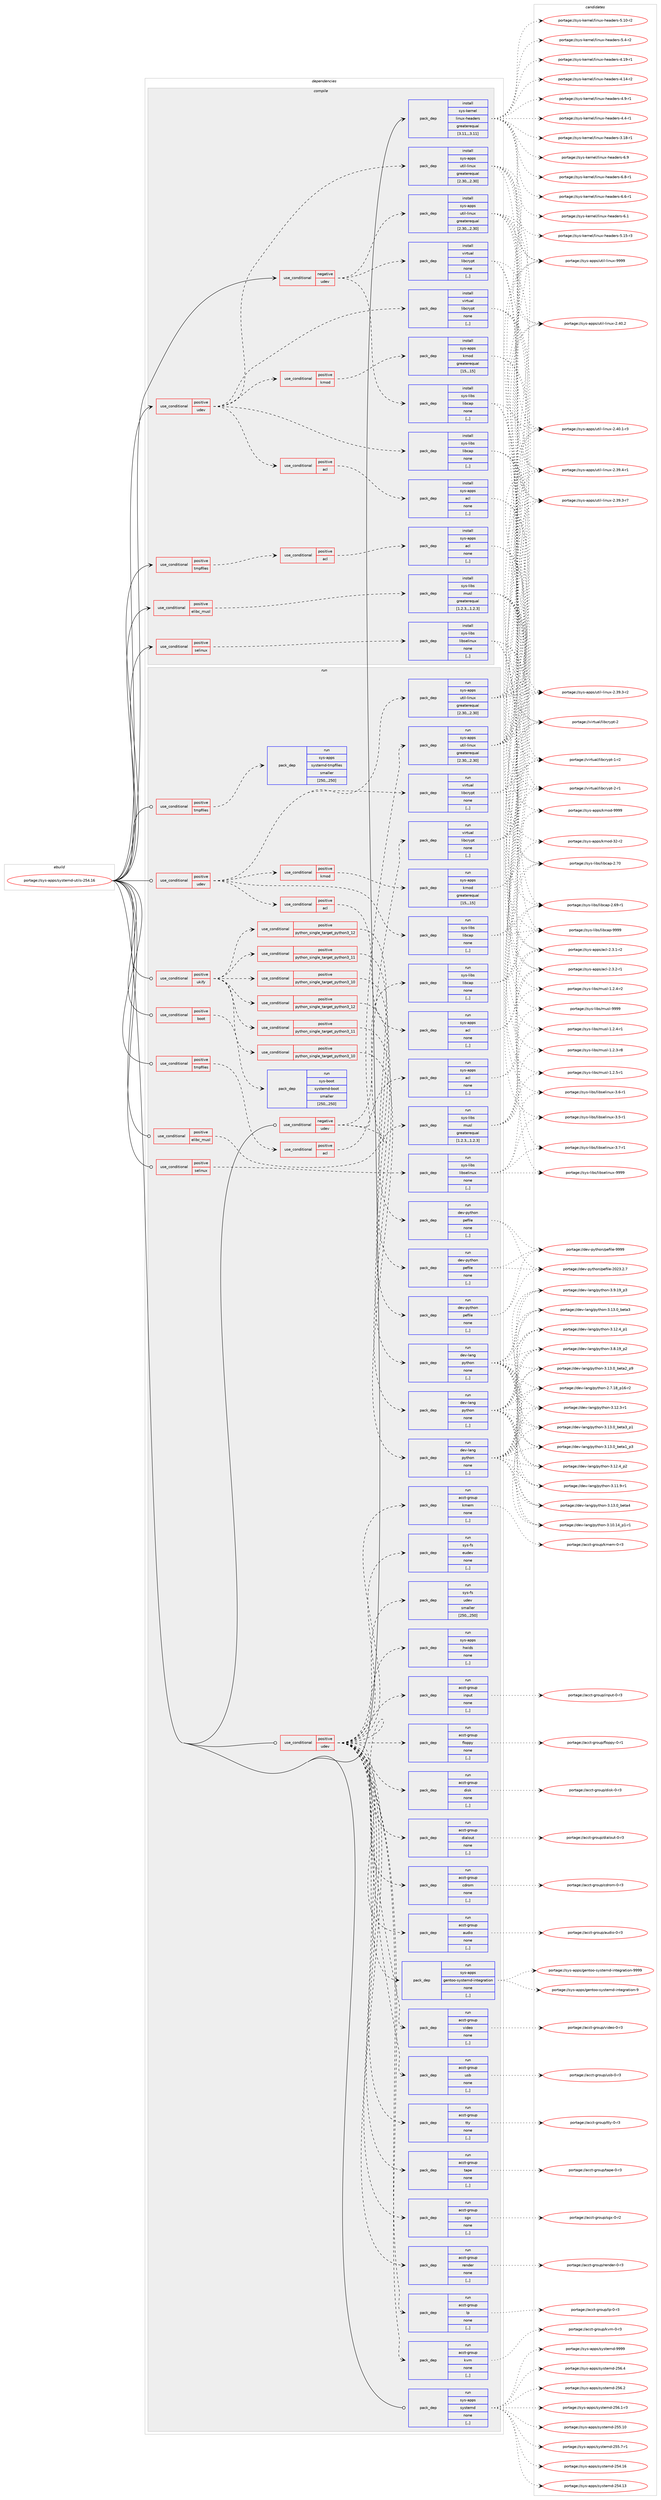 digraph prolog {

# *************
# Graph options
# *************

newrank=true;
concentrate=true;
compound=true;
graph [rankdir=LR,fontname=Helvetica,fontsize=10,ranksep=1.5];#, ranksep=2.5, nodesep=0.2];
edge  [arrowhead=vee];
node  [fontname=Helvetica,fontsize=10];

# **********
# The ebuild
# **********

subgraph cluster_leftcol {
color=gray;
label=<<i>ebuild</i>>;
id [label="portage://sys-apps/systemd-utils-254.16", color=red, width=4, href="../sys-apps/systemd-utils-254.16.svg"];
}

# ****************
# The dependencies
# ****************

subgraph cluster_midcol {
color=gray;
label=<<i>dependencies</i>>;
subgraph cluster_compile {
fillcolor="#eeeeee";
style=filled;
label=<<i>compile</i>>;
subgraph cond112635 {
dependency424999 [label=<<TABLE BORDER="0" CELLBORDER="1" CELLSPACING="0" CELLPADDING="4"><TR><TD ROWSPAN="3" CELLPADDING="10">use_conditional</TD></TR><TR><TD>negative</TD></TR><TR><TD>udev</TD></TR></TABLE>>, shape=none, color=red];
subgraph pack309436 {
dependency425000 [label=<<TABLE BORDER="0" CELLBORDER="1" CELLSPACING="0" CELLPADDING="4" WIDTH="220"><TR><TD ROWSPAN="6" CELLPADDING="30">pack_dep</TD></TR><TR><TD WIDTH="110">install</TD></TR><TR><TD>sys-apps</TD></TR><TR><TD>util-linux</TD></TR><TR><TD>greaterequal</TD></TR><TR><TD>[2.30,,,2.30]</TD></TR></TABLE>>, shape=none, color=blue];
}
dependency424999:e -> dependency425000:w [weight=20,style="dashed",arrowhead="vee"];
subgraph pack309437 {
dependency425001 [label=<<TABLE BORDER="0" CELLBORDER="1" CELLSPACING="0" CELLPADDING="4" WIDTH="220"><TR><TD ROWSPAN="6" CELLPADDING="30">pack_dep</TD></TR><TR><TD WIDTH="110">install</TD></TR><TR><TD>sys-libs</TD></TR><TR><TD>libcap</TD></TR><TR><TD>none</TD></TR><TR><TD>[,,]</TD></TR></TABLE>>, shape=none, color=blue];
}
dependency424999:e -> dependency425001:w [weight=20,style="dashed",arrowhead="vee"];
subgraph pack309438 {
dependency425002 [label=<<TABLE BORDER="0" CELLBORDER="1" CELLSPACING="0" CELLPADDING="4" WIDTH="220"><TR><TD ROWSPAN="6" CELLPADDING="30">pack_dep</TD></TR><TR><TD WIDTH="110">install</TD></TR><TR><TD>virtual</TD></TR><TR><TD>libcrypt</TD></TR><TR><TD>none</TD></TR><TR><TD>[,,]</TD></TR></TABLE>>, shape=none, color=blue];
}
dependency424999:e -> dependency425002:w [weight=20,style="dashed",arrowhead="vee"];
}
id:e -> dependency424999:w [weight=20,style="solid",arrowhead="vee"];
subgraph cond112636 {
dependency425003 [label=<<TABLE BORDER="0" CELLBORDER="1" CELLSPACING="0" CELLPADDING="4"><TR><TD ROWSPAN="3" CELLPADDING="10">use_conditional</TD></TR><TR><TD>positive</TD></TR><TR><TD>elibc_musl</TD></TR></TABLE>>, shape=none, color=red];
subgraph pack309439 {
dependency425004 [label=<<TABLE BORDER="0" CELLBORDER="1" CELLSPACING="0" CELLPADDING="4" WIDTH="220"><TR><TD ROWSPAN="6" CELLPADDING="30">pack_dep</TD></TR><TR><TD WIDTH="110">install</TD></TR><TR><TD>sys-libs</TD></TR><TR><TD>musl</TD></TR><TR><TD>greaterequal</TD></TR><TR><TD>[1.2.3,,,1.2.3]</TD></TR></TABLE>>, shape=none, color=blue];
}
dependency425003:e -> dependency425004:w [weight=20,style="dashed",arrowhead="vee"];
}
id:e -> dependency425003:w [weight=20,style="solid",arrowhead="vee"];
subgraph cond112637 {
dependency425005 [label=<<TABLE BORDER="0" CELLBORDER="1" CELLSPACING="0" CELLPADDING="4"><TR><TD ROWSPAN="3" CELLPADDING="10">use_conditional</TD></TR><TR><TD>positive</TD></TR><TR><TD>selinux</TD></TR></TABLE>>, shape=none, color=red];
subgraph pack309440 {
dependency425006 [label=<<TABLE BORDER="0" CELLBORDER="1" CELLSPACING="0" CELLPADDING="4" WIDTH="220"><TR><TD ROWSPAN="6" CELLPADDING="30">pack_dep</TD></TR><TR><TD WIDTH="110">install</TD></TR><TR><TD>sys-libs</TD></TR><TR><TD>libselinux</TD></TR><TR><TD>none</TD></TR><TR><TD>[,,]</TD></TR></TABLE>>, shape=none, color=blue];
}
dependency425005:e -> dependency425006:w [weight=20,style="dashed",arrowhead="vee"];
}
id:e -> dependency425005:w [weight=20,style="solid",arrowhead="vee"];
subgraph cond112638 {
dependency425007 [label=<<TABLE BORDER="0" CELLBORDER="1" CELLSPACING="0" CELLPADDING="4"><TR><TD ROWSPAN="3" CELLPADDING="10">use_conditional</TD></TR><TR><TD>positive</TD></TR><TR><TD>tmpfiles</TD></TR></TABLE>>, shape=none, color=red];
subgraph cond112639 {
dependency425008 [label=<<TABLE BORDER="0" CELLBORDER="1" CELLSPACING="0" CELLPADDING="4"><TR><TD ROWSPAN="3" CELLPADDING="10">use_conditional</TD></TR><TR><TD>positive</TD></TR><TR><TD>acl</TD></TR></TABLE>>, shape=none, color=red];
subgraph pack309441 {
dependency425009 [label=<<TABLE BORDER="0" CELLBORDER="1" CELLSPACING="0" CELLPADDING="4" WIDTH="220"><TR><TD ROWSPAN="6" CELLPADDING="30">pack_dep</TD></TR><TR><TD WIDTH="110">install</TD></TR><TR><TD>sys-apps</TD></TR><TR><TD>acl</TD></TR><TR><TD>none</TD></TR><TR><TD>[,,]</TD></TR></TABLE>>, shape=none, color=blue];
}
dependency425008:e -> dependency425009:w [weight=20,style="dashed",arrowhead="vee"];
}
dependency425007:e -> dependency425008:w [weight=20,style="dashed",arrowhead="vee"];
}
id:e -> dependency425007:w [weight=20,style="solid",arrowhead="vee"];
subgraph cond112640 {
dependency425010 [label=<<TABLE BORDER="0" CELLBORDER="1" CELLSPACING="0" CELLPADDING="4"><TR><TD ROWSPAN="3" CELLPADDING="10">use_conditional</TD></TR><TR><TD>positive</TD></TR><TR><TD>udev</TD></TR></TABLE>>, shape=none, color=red];
subgraph pack309442 {
dependency425011 [label=<<TABLE BORDER="0" CELLBORDER="1" CELLSPACING="0" CELLPADDING="4" WIDTH="220"><TR><TD ROWSPAN="6" CELLPADDING="30">pack_dep</TD></TR><TR><TD WIDTH="110">install</TD></TR><TR><TD>sys-apps</TD></TR><TR><TD>util-linux</TD></TR><TR><TD>greaterequal</TD></TR><TR><TD>[2.30,,,2.30]</TD></TR></TABLE>>, shape=none, color=blue];
}
dependency425010:e -> dependency425011:w [weight=20,style="dashed",arrowhead="vee"];
subgraph pack309443 {
dependency425012 [label=<<TABLE BORDER="0" CELLBORDER="1" CELLSPACING="0" CELLPADDING="4" WIDTH="220"><TR><TD ROWSPAN="6" CELLPADDING="30">pack_dep</TD></TR><TR><TD WIDTH="110">install</TD></TR><TR><TD>sys-libs</TD></TR><TR><TD>libcap</TD></TR><TR><TD>none</TD></TR><TR><TD>[,,]</TD></TR></TABLE>>, shape=none, color=blue];
}
dependency425010:e -> dependency425012:w [weight=20,style="dashed",arrowhead="vee"];
subgraph pack309444 {
dependency425013 [label=<<TABLE BORDER="0" CELLBORDER="1" CELLSPACING="0" CELLPADDING="4" WIDTH="220"><TR><TD ROWSPAN="6" CELLPADDING="30">pack_dep</TD></TR><TR><TD WIDTH="110">install</TD></TR><TR><TD>virtual</TD></TR><TR><TD>libcrypt</TD></TR><TR><TD>none</TD></TR><TR><TD>[,,]</TD></TR></TABLE>>, shape=none, color=blue];
}
dependency425010:e -> dependency425013:w [weight=20,style="dashed",arrowhead="vee"];
subgraph cond112641 {
dependency425014 [label=<<TABLE BORDER="0" CELLBORDER="1" CELLSPACING="0" CELLPADDING="4"><TR><TD ROWSPAN="3" CELLPADDING="10">use_conditional</TD></TR><TR><TD>positive</TD></TR><TR><TD>acl</TD></TR></TABLE>>, shape=none, color=red];
subgraph pack309445 {
dependency425015 [label=<<TABLE BORDER="0" CELLBORDER="1" CELLSPACING="0" CELLPADDING="4" WIDTH="220"><TR><TD ROWSPAN="6" CELLPADDING="30">pack_dep</TD></TR><TR><TD WIDTH="110">install</TD></TR><TR><TD>sys-apps</TD></TR><TR><TD>acl</TD></TR><TR><TD>none</TD></TR><TR><TD>[,,]</TD></TR></TABLE>>, shape=none, color=blue];
}
dependency425014:e -> dependency425015:w [weight=20,style="dashed",arrowhead="vee"];
}
dependency425010:e -> dependency425014:w [weight=20,style="dashed",arrowhead="vee"];
subgraph cond112642 {
dependency425016 [label=<<TABLE BORDER="0" CELLBORDER="1" CELLSPACING="0" CELLPADDING="4"><TR><TD ROWSPAN="3" CELLPADDING="10">use_conditional</TD></TR><TR><TD>positive</TD></TR><TR><TD>kmod</TD></TR></TABLE>>, shape=none, color=red];
subgraph pack309446 {
dependency425017 [label=<<TABLE BORDER="0" CELLBORDER="1" CELLSPACING="0" CELLPADDING="4" WIDTH="220"><TR><TD ROWSPAN="6" CELLPADDING="30">pack_dep</TD></TR><TR><TD WIDTH="110">install</TD></TR><TR><TD>sys-apps</TD></TR><TR><TD>kmod</TD></TR><TR><TD>greaterequal</TD></TR><TR><TD>[15,,,15]</TD></TR></TABLE>>, shape=none, color=blue];
}
dependency425016:e -> dependency425017:w [weight=20,style="dashed",arrowhead="vee"];
}
dependency425010:e -> dependency425016:w [weight=20,style="dashed",arrowhead="vee"];
}
id:e -> dependency425010:w [weight=20,style="solid",arrowhead="vee"];
subgraph pack309447 {
dependency425018 [label=<<TABLE BORDER="0" CELLBORDER="1" CELLSPACING="0" CELLPADDING="4" WIDTH="220"><TR><TD ROWSPAN="6" CELLPADDING="30">pack_dep</TD></TR><TR><TD WIDTH="110">install</TD></TR><TR><TD>sys-kernel</TD></TR><TR><TD>linux-headers</TD></TR><TR><TD>greaterequal</TD></TR><TR><TD>[3.11,,,3.11]</TD></TR></TABLE>>, shape=none, color=blue];
}
id:e -> dependency425018:w [weight=20,style="solid",arrowhead="vee"];
}
subgraph cluster_compileandrun {
fillcolor="#eeeeee";
style=filled;
label=<<i>compile and run</i>>;
}
subgraph cluster_run {
fillcolor="#eeeeee";
style=filled;
label=<<i>run</i>>;
subgraph cond112643 {
dependency425019 [label=<<TABLE BORDER="0" CELLBORDER="1" CELLSPACING="0" CELLPADDING="4"><TR><TD ROWSPAN="3" CELLPADDING="10">use_conditional</TD></TR><TR><TD>negative</TD></TR><TR><TD>udev</TD></TR></TABLE>>, shape=none, color=red];
subgraph pack309448 {
dependency425020 [label=<<TABLE BORDER="0" CELLBORDER="1" CELLSPACING="0" CELLPADDING="4" WIDTH="220"><TR><TD ROWSPAN="6" CELLPADDING="30">pack_dep</TD></TR><TR><TD WIDTH="110">run</TD></TR><TR><TD>sys-apps</TD></TR><TR><TD>util-linux</TD></TR><TR><TD>greaterequal</TD></TR><TR><TD>[2.30,,,2.30]</TD></TR></TABLE>>, shape=none, color=blue];
}
dependency425019:e -> dependency425020:w [weight=20,style="dashed",arrowhead="vee"];
subgraph pack309449 {
dependency425021 [label=<<TABLE BORDER="0" CELLBORDER="1" CELLSPACING="0" CELLPADDING="4" WIDTH="220"><TR><TD ROWSPAN="6" CELLPADDING="30">pack_dep</TD></TR><TR><TD WIDTH="110">run</TD></TR><TR><TD>sys-libs</TD></TR><TR><TD>libcap</TD></TR><TR><TD>none</TD></TR><TR><TD>[,,]</TD></TR></TABLE>>, shape=none, color=blue];
}
dependency425019:e -> dependency425021:w [weight=20,style="dashed",arrowhead="vee"];
subgraph pack309450 {
dependency425022 [label=<<TABLE BORDER="0" CELLBORDER="1" CELLSPACING="0" CELLPADDING="4" WIDTH="220"><TR><TD ROWSPAN="6" CELLPADDING="30">pack_dep</TD></TR><TR><TD WIDTH="110">run</TD></TR><TR><TD>virtual</TD></TR><TR><TD>libcrypt</TD></TR><TR><TD>none</TD></TR><TR><TD>[,,]</TD></TR></TABLE>>, shape=none, color=blue];
}
dependency425019:e -> dependency425022:w [weight=20,style="dashed",arrowhead="vee"];
}
id:e -> dependency425019:w [weight=20,style="solid",arrowhead="odot"];
subgraph cond112644 {
dependency425023 [label=<<TABLE BORDER="0" CELLBORDER="1" CELLSPACING="0" CELLPADDING="4"><TR><TD ROWSPAN="3" CELLPADDING="10">use_conditional</TD></TR><TR><TD>positive</TD></TR><TR><TD>boot</TD></TR></TABLE>>, shape=none, color=red];
subgraph pack309451 {
dependency425024 [label=<<TABLE BORDER="0" CELLBORDER="1" CELLSPACING="0" CELLPADDING="4" WIDTH="220"><TR><TD ROWSPAN="6" CELLPADDING="30">pack_dep</TD></TR><TR><TD WIDTH="110">run</TD></TR><TR><TD>sys-boot</TD></TR><TR><TD>systemd-boot</TD></TR><TR><TD>smaller</TD></TR><TR><TD>[250,,,250]</TD></TR></TABLE>>, shape=none, color=blue];
}
dependency425023:e -> dependency425024:w [weight=20,style="dashed",arrowhead="vee"];
}
id:e -> dependency425023:w [weight=20,style="solid",arrowhead="odot"];
subgraph cond112645 {
dependency425025 [label=<<TABLE BORDER="0" CELLBORDER="1" CELLSPACING="0" CELLPADDING="4"><TR><TD ROWSPAN="3" CELLPADDING="10">use_conditional</TD></TR><TR><TD>positive</TD></TR><TR><TD>elibc_musl</TD></TR></TABLE>>, shape=none, color=red];
subgraph pack309452 {
dependency425026 [label=<<TABLE BORDER="0" CELLBORDER="1" CELLSPACING="0" CELLPADDING="4" WIDTH="220"><TR><TD ROWSPAN="6" CELLPADDING="30">pack_dep</TD></TR><TR><TD WIDTH="110">run</TD></TR><TR><TD>sys-libs</TD></TR><TR><TD>musl</TD></TR><TR><TD>greaterequal</TD></TR><TR><TD>[1.2.3,,,1.2.3]</TD></TR></TABLE>>, shape=none, color=blue];
}
dependency425025:e -> dependency425026:w [weight=20,style="dashed",arrowhead="vee"];
}
id:e -> dependency425025:w [weight=20,style="solid",arrowhead="odot"];
subgraph cond112646 {
dependency425027 [label=<<TABLE BORDER="0" CELLBORDER="1" CELLSPACING="0" CELLPADDING="4"><TR><TD ROWSPAN="3" CELLPADDING="10">use_conditional</TD></TR><TR><TD>positive</TD></TR><TR><TD>selinux</TD></TR></TABLE>>, shape=none, color=red];
subgraph pack309453 {
dependency425028 [label=<<TABLE BORDER="0" CELLBORDER="1" CELLSPACING="0" CELLPADDING="4" WIDTH="220"><TR><TD ROWSPAN="6" CELLPADDING="30">pack_dep</TD></TR><TR><TD WIDTH="110">run</TD></TR><TR><TD>sys-libs</TD></TR><TR><TD>libselinux</TD></TR><TR><TD>none</TD></TR><TR><TD>[,,]</TD></TR></TABLE>>, shape=none, color=blue];
}
dependency425027:e -> dependency425028:w [weight=20,style="dashed",arrowhead="vee"];
}
id:e -> dependency425027:w [weight=20,style="solid",arrowhead="odot"];
subgraph cond112647 {
dependency425029 [label=<<TABLE BORDER="0" CELLBORDER="1" CELLSPACING="0" CELLPADDING="4"><TR><TD ROWSPAN="3" CELLPADDING="10">use_conditional</TD></TR><TR><TD>positive</TD></TR><TR><TD>tmpfiles</TD></TR></TABLE>>, shape=none, color=red];
subgraph cond112648 {
dependency425030 [label=<<TABLE BORDER="0" CELLBORDER="1" CELLSPACING="0" CELLPADDING="4"><TR><TD ROWSPAN="3" CELLPADDING="10">use_conditional</TD></TR><TR><TD>positive</TD></TR><TR><TD>acl</TD></TR></TABLE>>, shape=none, color=red];
subgraph pack309454 {
dependency425031 [label=<<TABLE BORDER="0" CELLBORDER="1" CELLSPACING="0" CELLPADDING="4" WIDTH="220"><TR><TD ROWSPAN="6" CELLPADDING="30">pack_dep</TD></TR><TR><TD WIDTH="110">run</TD></TR><TR><TD>sys-apps</TD></TR><TR><TD>acl</TD></TR><TR><TD>none</TD></TR><TR><TD>[,,]</TD></TR></TABLE>>, shape=none, color=blue];
}
dependency425030:e -> dependency425031:w [weight=20,style="dashed",arrowhead="vee"];
}
dependency425029:e -> dependency425030:w [weight=20,style="dashed",arrowhead="vee"];
}
id:e -> dependency425029:w [weight=20,style="solid",arrowhead="odot"];
subgraph cond112649 {
dependency425032 [label=<<TABLE BORDER="0" CELLBORDER="1" CELLSPACING="0" CELLPADDING="4"><TR><TD ROWSPAN="3" CELLPADDING="10">use_conditional</TD></TR><TR><TD>positive</TD></TR><TR><TD>tmpfiles</TD></TR></TABLE>>, shape=none, color=red];
subgraph pack309455 {
dependency425033 [label=<<TABLE BORDER="0" CELLBORDER="1" CELLSPACING="0" CELLPADDING="4" WIDTH="220"><TR><TD ROWSPAN="6" CELLPADDING="30">pack_dep</TD></TR><TR><TD WIDTH="110">run</TD></TR><TR><TD>sys-apps</TD></TR><TR><TD>systemd-tmpfiles</TD></TR><TR><TD>smaller</TD></TR><TR><TD>[250,,,250]</TD></TR></TABLE>>, shape=none, color=blue];
}
dependency425032:e -> dependency425033:w [weight=20,style="dashed",arrowhead="vee"];
}
id:e -> dependency425032:w [weight=20,style="solid",arrowhead="odot"];
subgraph cond112650 {
dependency425034 [label=<<TABLE BORDER="0" CELLBORDER="1" CELLSPACING="0" CELLPADDING="4"><TR><TD ROWSPAN="3" CELLPADDING="10">use_conditional</TD></TR><TR><TD>positive</TD></TR><TR><TD>udev</TD></TR></TABLE>>, shape=none, color=red];
subgraph pack309456 {
dependency425035 [label=<<TABLE BORDER="0" CELLBORDER="1" CELLSPACING="0" CELLPADDING="4" WIDTH="220"><TR><TD ROWSPAN="6" CELLPADDING="30">pack_dep</TD></TR><TR><TD WIDTH="110">run</TD></TR><TR><TD>acct-group</TD></TR><TR><TD>audio</TD></TR><TR><TD>none</TD></TR><TR><TD>[,,]</TD></TR></TABLE>>, shape=none, color=blue];
}
dependency425034:e -> dependency425035:w [weight=20,style="dashed",arrowhead="vee"];
subgraph pack309457 {
dependency425036 [label=<<TABLE BORDER="0" CELLBORDER="1" CELLSPACING="0" CELLPADDING="4" WIDTH="220"><TR><TD ROWSPAN="6" CELLPADDING="30">pack_dep</TD></TR><TR><TD WIDTH="110">run</TD></TR><TR><TD>acct-group</TD></TR><TR><TD>cdrom</TD></TR><TR><TD>none</TD></TR><TR><TD>[,,]</TD></TR></TABLE>>, shape=none, color=blue];
}
dependency425034:e -> dependency425036:w [weight=20,style="dashed",arrowhead="vee"];
subgraph pack309458 {
dependency425037 [label=<<TABLE BORDER="0" CELLBORDER="1" CELLSPACING="0" CELLPADDING="4" WIDTH="220"><TR><TD ROWSPAN="6" CELLPADDING="30">pack_dep</TD></TR><TR><TD WIDTH="110">run</TD></TR><TR><TD>acct-group</TD></TR><TR><TD>dialout</TD></TR><TR><TD>none</TD></TR><TR><TD>[,,]</TD></TR></TABLE>>, shape=none, color=blue];
}
dependency425034:e -> dependency425037:w [weight=20,style="dashed",arrowhead="vee"];
subgraph pack309459 {
dependency425038 [label=<<TABLE BORDER="0" CELLBORDER="1" CELLSPACING="0" CELLPADDING="4" WIDTH="220"><TR><TD ROWSPAN="6" CELLPADDING="30">pack_dep</TD></TR><TR><TD WIDTH="110">run</TD></TR><TR><TD>acct-group</TD></TR><TR><TD>disk</TD></TR><TR><TD>none</TD></TR><TR><TD>[,,]</TD></TR></TABLE>>, shape=none, color=blue];
}
dependency425034:e -> dependency425038:w [weight=20,style="dashed",arrowhead="vee"];
subgraph pack309460 {
dependency425039 [label=<<TABLE BORDER="0" CELLBORDER="1" CELLSPACING="0" CELLPADDING="4" WIDTH="220"><TR><TD ROWSPAN="6" CELLPADDING="30">pack_dep</TD></TR><TR><TD WIDTH="110">run</TD></TR><TR><TD>acct-group</TD></TR><TR><TD>floppy</TD></TR><TR><TD>none</TD></TR><TR><TD>[,,]</TD></TR></TABLE>>, shape=none, color=blue];
}
dependency425034:e -> dependency425039:w [weight=20,style="dashed",arrowhead="vee"];
subgraph pack309461 {
dependency425040 [label=<<TABLE BORDER="0" CELLBORDER="1" CELLSPACING="0" CELLPADDING="4" WIDTH="220"><TR><TD ROWSPAN="6" CELLPADDING="30">pack_dep</TD></TR><TR><TD WIDTH="110">run</TD></TR><TR><TD>acct-group</TD></TR><TR><TD>input</TD></TR><TR><TD>none</TD></TR><TR><TD>[,,]</TD></TR></TABLE>>, shape=none, color=blue];
}
dependency425034:e -> dependency425040:w [weight=20,style="dashed",arrowhead="vee"];
subgraph pack309462 {
dependency425041 [label=<<TABLE BORDER="0" CELLBORDER="1" CELLSPACING="0" CELLPADDING="4" WIDTH="220"><TR><TD ROWSPAN="6" CELLPADDING="30">pack_dep</TD></TR><TR><TD WIDTH="110">run</TD></TR><TR><TD>acct-group</TD></TR><TR><TD>kmem</TD></TR><TR><TD>none</TD></TR><TR><TD>[,,]</TD></TR></TABLE>>, shape=none, color=blue];
}
dependency425034:e -> dependency425041:w [weight=20,style="dashed",arrowhead="vee"];
subgraph pack309463 {
dependency425042 [label=<<TABLE BORDER="0" CELLBORDER="1" CELLSPACING="0" CELLPADDING="4" WIDTH="220"><TR><TD ROWSPAN="6" CELLPADDING="30">pack_dep</TD></TR><TR><TD WIDTH="110">run</TD></TR><TR><TD>acct-group</TD></TR><TR><TD>kvm</TD></TR><TR><TD>none</TD></TR><TR><TD>[,,]</TD></TR></TABLE>>, shape=none, color=blue];
}
dependency425034:e -> dependency425042:w [weight=20,style="dashed",arrowhead="vee"];
subgraph pack309464 {
dependency425043 [label=<<TABLE BORDER="0" CELLBORDER="1" CELLSPACING="0" CELLPADDING="4" WIDTH="220"><TR><TD ROWSPAN="6" CELLPADDING="30">pack_dep</TD></TR><TR><TD WIDTH="110">run</TD></TR><TR><TD>acct-group</TD></TR><TR><TD>lp</TD></TR><TR><TD>none</TD></TR><TR><TD>[,,]</TD></TR></TABLE>>, shape=none, color=blue];
}
dependency425034:e -> dependency425043:w [weight=20,style="dashed",arrowhead="vee"];
subgraph pack309465 {
dependency425044 [label=<<TABLE BORDER="0" CELLBORDER="1" CELLSPACING="0" CELLPADDING="4" WIDTH="220"><TR><TD ROWSPAN="6" CELLPADDING="30">pack_dep</TD></TR><TR><TD WIDTH="110">run</TD></TR><TR><TD>acct-group</TD></TR><TR><TD>render</TD></TR><TR><TD>none</TD></TR><TR><TD>[,,]</TD></TR></TABLE>>, shape=none, color=blue];
}
dependency425034:e -> dependency425044:w [weight=20,style="dashed",arrowhead="vee"];
subgraph pack309466 {
dependency425045 [label=<<TABLE BORDER="0" CELLBORDER="1" CELLSPACING="0" CELLPADDING="4" WIDTH="220"><TR><TD ROWSPAN="6" CELLPADDING="30">pack_dep</TD></TR><TR><TD WIDTH="110">run</TD></TR><TR><TD>acct-group</TD></TR><TR><TD>sgx</TD></TR><TR><TD>none</TD></TR><TR><TD>[,,]</TD></TR></TABLE>>, shape=none, color=blue];
}
dependency425034:e -> dependency425045:w [weight=20,style="dashed",arrowhead="vee"];
subgraph pack309467 {
dependency425046 [label=<<TABLE BORDER="0" CELLBORDER="1" CELLSPACING="0" CELLPADDING="4" WIDTH="220"><TR><TD ROWSPAN="6" CELLPADDING="30">pack_dep</TD></TR><TR><TD WIDTH="110">run</TD></TR><TR><TD>acct-group</TD></TR><TR><TD>tape</TD></TR><TR><TD>none</TD></TR><TR><TD>[,,]</TD></TR></TABLE>>, shape=none, color=blue];
}
dependency425034:e -> dependency425046:w [weight=20,style="dashed",arrowhead="vee"];
subgraph pack309468 {
dependency425047 [label=<<TABLE BORDER="0" CELLBORDER="1" CELLSPACING="0" CELLPADDING="4" WIDTH="220"><TR><TD ROWSPAN="6" CELLPADDING="30">pack_dep</TD></TR><TR><TD WIDTH="110">run</TD></TR><TR><TD>acct-group</TD></TR><TR><TD>tty</TD></TR><TR><TD>none</TD></TR><TR><TD>[,,]</TD></TR></TABLE>>, shape=none, color=blue];
}
dependency425034:e -> dependency425047:w [weight=20,style="dashed",arrowhead="vee"];
subgraph pack309469 {
dependency425048 [label=<<TABLE BORDER="0" CELLBORDER="1" CELLSPACING="0" CELLPADDING="4" WIDTH="220"><TR><TD ROWSPAN="6" CELLPADDING="30">pack_dep</TD></TR><TR><TD WIDTH="110">run</TD></TR><TR><TD>acct-group</TD></TR><TR><TD>usb</TD></TR><TR><TD>none</TD></TR><TR><TD>[,,]</TD></TR></TABLE>>, shape=none, color=blue];
}
dependency425034:e -> dependency425048:w [weight=20,style="dashed",arrowhead="vee"];
subgraph pack309470 {
dependency425049 [label=<<TABLE BORDER="0" CELLBORDER="1" CELLSPACING="0" CELLPADDING="4" WIDTH="220"><TR><TD ROWSPAN="6" CELLPADDING="30">pack_dep</TD></TR><TR><TD WIDTH="110">run</TD></TR><TR><TD>acct-group</TD></TR><TR><TD>video</TD></TR><TR><TD>none</TD></TR><TR><TD>[,,]</TD></TR></TABLE>>, shape=none, color=blue];
}
dependency425034:e -> dependency425049:w [weight=20,style="dashed",arrowhead="vee"];
subgraph pack309471 {
dependency425050 [label=<<TABLE BORDER="0" CELLBORDER="1" CELLSPACING="0" CELLPADDING="4" WIDTH="220"><TR><TD ROWSPAN="6" CELLPADDING="30">pack_dep</TD></TR><TR><TD WIDTH="110">run</TD></TR><TR><TD>sys-apps</TD></TR><TR><TD>gentoo-systemd-integration</TD></TR><TR><TD>none</TD></TR><TR><TD>[,,]</TD></TR></TABLE>>, shape=none, color=blue];
}
dependency425034:e -> dependency425050:w [weight=20,style="dashed",arrowhead="vee"];
subgraph pack309472 {
dependency425051 [label=<<TABLE BORDER="0" CELLBORDER="1" CELLSPACING="0" CELLPADDING="4" WIDTH="220"><TR><TD ROWSPAN="6" CELLPADDING="30">pack_dep</TD></TR><TR><TD WIDTH="110">run</TD></TR><TR><TD>sys-apps</TD></TR><TR><TD>hwids</TD></TR><TR><TD>none</TD></TR><TR><TD>[,,]</TD></TR></TABLE>>, shape=none, color=blue];
}
dependency425034:e -> dependency425051:w [weight=20,style="dashed",arrowhead="vee"];
subgraph pack309473 {
dependency425052 [label=<<TABLE BORDER="0" CELLBORDER="1" CELLSPACING="0" CELLPADDING="4" WIDTH="220"><TR><TD ROWSPAN="6" CELLPADDING="30">pack_dep</TD></TR><TR><TD WIDTH="110">run</TD></TR><TR><TD>sys-fs</TD></TR><TR><TD>udev</TD></TR><TR><TD>smaller</TD></TR><TR><TD>[250,,,250]</TD></TR></TABLE>>, shape=none, color=blue];
}
dependency425034:e -> dependency425052:w [weight=20,style="dashed",arrowhead="vee"];
subgraph pack309474 {
dependency425053 [label=<<TABLE BORDER="0" CELLBORDER="1" CELLSPACING="0" CELLPADDING="4" WIDTH="220"><TR><TD ROWSPAN="6" CELLPADDING="30">pack_dep</TD></TR><TR><TD WIDTH="110">run</TD></TR><TR><TD>sys-fs</TD></TR><TR><TD>eudev</TD></TR><TR><TD>none</TD></TR><TR><TD>[,,]</TD></TR></TABLE>>, shape=none, color=blue];
}
dependency425034:e -> dependency425053:w [weight=20,style="dashed",arrowhead="vee"];
}
id:e -> dependency425034:w [weight=20,style="solid",arrowhead="odot"];
subgraph cond112651 {
dependency425054 [label=<<TABLE BORDER="0" CELLBORDER="1" CELLSPACING="0" CELLPADDING="4"><TR><TD ROWSPAN="3" CELLPADDING="10">use_conditional</TD></TR><TR><TD>positive</TD></TR><TR><TD>udev</TD></TR></TABLE>>, shape=none, color=red];
subgraph pack309475 {
dependency425055 [label=<<TABLE BORDER="0" CELLBORDER="1" CELLSPACING="0" CELLPADDING="4" WIDTH="220"><TR><TD ROWSPAN="6" CELLPADDING="30">pack_dep</TD></TR><TR><TD WIDTH="110">run</TD></TR><TR><TD>sys-apps</TD></TR><TR><TD>util-linux</TD></TR><TR><TD>greaterequal</TD></TR><TR><TD>[2.30,,,2.30]</TD></TR></TABLE>>, shape=none, color=blue];
}
dependency425054:e -> dependency425055:w [weight=20,style="dashed",arrowhead="vee"];
subgraph pack309476 {
dependency425056 [label=<<TABLE BORDER="0" CELLBORDER="1" CELLSPACING="0" CELLPADDING="4" WIDTH="220"><TR><TD ROWSPAN="6" CELLPADDING="30">pack_dep</TD></TR><TR><TD WIDTH="110">run</TD></TR><TR><TD>sys-libs</TD></TR><TR><TD>libcap</TD></TR><TR><TD>none</TD></TR><TR><TD>[,,]</TD></TR></TABLE>>, shape=none, color=blue];
}
dependency425054:e -> dependency425056:w [weight=20,style="dashed",arrowhead="vee"];
subgraph pack309477 {
dependency425057 [label=<<TABLE BORDER="0" CELLBORDER="1" CELLSPACING="0" CELLPADDING="4" WIDTH="220"><TR><TD ROWSPAN="6" CELLPADDING="30">pack_dep</TD></TR><TR><TD WIDTH="110">run</TD></TR><TR><TD>virtual</TD></TR><TR><TD>libcrypt</TD></TR><TR><TD>none</TD></TR><TR><TD>[,,]</TD></TR></TABLE>>, shape=none, color=blue];
}
dependency425054:e -> dependency425057:w [weight=20,style="dashed",arrowhead="vee"];
subgraph cond112652 {
dependency425058 [label=<<TABLE BORDER="0" CELLBORDER="1" CELLSPACING="0" CELLPADDING="4"><TR><TD ROWSPAN="3" CELLPADDING="10">use_conditional</TD></TR><TR><TD>positive</TD></TR><TR><TD>acl</TD></TR></TABLE>>, shape=none, color=red];
subgraph pack309478 {
dependency425059 [label=<<TABLE BORDER="0" CELLBORDER="1" CELLSPACING="0" CELLPADDING="4" WIDTH="220"><TR><TD ROWSPAN="6" CELLPADDING="30">pack_dep</TD></TR><TR><TD WIDTH="110">run</TD></TR><TR><TD>sys-apps</TD></TR><TR><TD>acl</TD></TR><TR><TD>none</TD></TR><TR><TD>[,,]</TD></TR></TABLE>>, shape=none, color=blue];
}
dependency425058:e -> dependency425059:w [weight=20,style="dashed",arrowhead="vee"];
}
dependency425054:e -> dependency425058:w [weight=20,style="dashed",arrowhead="vee"];
subgraph cond112653 {
dependency425060 [label=<<TABLE BORDER="0" CELLBORDER="1" CELLSPACING="0" CELLPADDING="4"><TR><TD ROWSPAN="3" CELLPADDING="10">use_conditional</TD></TR><TR><TD>positive</TD></TR><TR><TD>kmod</TD></TR></TABLE>>, shape=none, color=red];
subgraph pack309479 {
dependency425061 [label=<<TABLE BORDER="0" CELLBORDER="1" CELLSPACING="0" CELLPADDING="4" WIDTH="220"><TR><TD ROWSPAN="6" CELLPADDING="30">pack_dep</TD></TR><TR><TD WIDTH="110">run</TD></TR><TR><TD>sys-apps</TD></TR><TR><TD>kmod</TD></TR><TR><TD>greaterequal</TD></TR><TR><TD>[15,,,15]</TD></TR></TABLE>>, shape=none, color=blue];
}
dependency425060:e -> dependency425061:w [weight=20,style="dashed",arrowhead="vee"];
}
dependency425054:e -> dependency425060:w [weight=20,style="dashed",arrowhead="vee"];
}
id:e -> dependency425054:w [weight=20,style="solid",arrowhead="odot"];
subgraph cond112654 {
dependency425062 [label=<<TABLE BORDER="0" CELLBORDER="1" CELLSPACING="0" CELLPADDING="4"><TR><TD ROWSPAN="3" CELLPADDING="10">use_conditional</TD></TR><TR><TD>positive</TD></TR><TR><TD>ukify</TD></TR></TABLE>>, shape=none, color=red];
subgraph cond112655 {
dependency425063 [label=<<TABLE BORDER="0" CELLBORDER="1" CELLSPACING="0" CELLPADDING="4"><TR><TD ROWSPAN="3" CELLPADDING="10">use_conditional</TD></TR><TR><TD>positive</TD></TR><TR><TD>python_single_target_python3_10</TD></TR></TABLE>>, shape=none, color=red];
subgraph pack309480 {
dependency425064 [label=<<TABLE BORDER="0" CELLBORDER="1" CELLSPACING="0" CELLPADDING="4" WIDTH="220"><TR><TD ROWSPAN="6" CELLPADDING="30">pack_dep</TD></TR><TR><TD WIDTH="110">run</TD></TR><TR><TD>dev-lang</TD></TR><TR><TD>python</TD></TR><TR><TD>none</TD></TR><TR><TD>[,,]</TD></TR></TABLE>>, shape=none, color=blue];
}
dependency425063:e -> dependency425064:w [weight=20,style="dashed",arrowhead="vee"];
}
dependency425062:e -> dependency425063:w [weight=20,style="dashed",arrowhead="vee"];
subgraph cond112656 {
dependency425065 [label=<<TABLE BORDER="0" CELLBORDER="1" CELLSPACING="0" CELLPADDING="4"><TR><TD ROWSPAN="3" CELLPADDING="10">use_conditional</TD></TR><TR><TD>positive</TD></TR><TR><TD>python_single_target_python3_11</TD></TR></TABLE>>, shape=none, color=red];
subgraph pack309481 {
dependency425066 [label=<<TABLE BORDER="0" CELLBORDER="1" CELLSPACING="0" CELLPADDING="4" WIDTH="220"><TR><TD ROWSPAN="6" CELLPADDING="30">pack_dep</TD></TR><TR><TD WIDTH="110">run</TD></TR><TR><TD>dev-lang</TD></TR><TR><TD>python</TD></TR><TR><TD>none</TD></TR><TR><TD>[,,]</TD></TR></TABLE>>, shape=none, color=blue];
}
dependency425065:e -> dependency425066:w [weight=20,style="dashed",arrowhead="vee"];
}
dependency425062:e -> dependency425065:w [weight=20,style="dashed",arrowhead="vee"];
subgraph cond112657 {
dependency425067 [label=<<TABLE BORDER="0" CELLBORDER="1" CELLSPACING="0" CELLPADDING="4"><TR><TD ROWSPAN="3" CELLPADDING="10">use_conditional</TD></TR><TR><TD>positive</TD></TR><TR><TD>python_single_target_python3_12</TD></TR></TABLE>>, shape=none, color=red];
subgraph pack309482 {
dependency425068 [label=<<TABLE BORDER="0" CELLBORDER="1" CELLSPACING="0" CELLPADDING="4" WIDTH="220"><TR><TD ROWSPAN="6" CELLPADDING="30">pack_dep</TD></TR><TR><TD WIDTH="110">run</TD></TR><TR><TD>dev-lang</TD></TR><TR><TD>python</TD></TR><TR><TD>none</TD></TR><TR><TD>[,,]</TD></TR></TABLE>>, shape=none, color=blue];
}
dependency425067:e -> dependency425068:w [weight=20,style="dashed",arrowhead="vee"];
}
dependency425062:e -> dependency425067:w [weight=20,style="dashed",arrowhead="vee"];
subgraph cond112658 {
dependency425069 [label=<<TABLE BORDER="0" CELLBORDER="1" CELLSPACING="0" CELLPADDING="4"><TR><TD ROWSPAN="3" CELLPADDING="10">use_conditional</TD></TR><TR><TD>positive</TD></TR><TR><TD>python_single_target_python3_10</TD></TR></TABLE>>, shape=none, color=red];
subgraph pack309483 {
dependency425070 [label=<<TABLE BORDER="0" CELLBORDER="1" CELLSPACING="0" CELLPADDING="4" WIDTH="220"><TR><TD ROWSPAN="6" CELLPADDING="30">pack_dep</TD></TR><TR><TD WIDTH="110">run</TD></TR><TR><TD>dev-python</TD></TR><TR><TD>pefile</TD></TR><TR><TD>none</TD></TR><TR><TD>[,,]</TD></TR></TABLE>>, shape=none, color=blue];
}
dependency425069:e -> dependency425070:w [weight=20,style="dashed",arrowhead="vee"];
}
dependency425062:e -> dependency425069:w [weight=20,style="dashed",arrowhead="vee"];
subgraph cond112659 {
dependency425071 [label=<<TABLE BORDER="0" CELLBORDER="1" CELLSPACING="0" CELLPADDING="4"><TR><TD ROWSPAN="3" CELLPADDING="10">use_conditional</TD></TR><TR><TD>positive</TD></TR><TR><TD>python_single_target_python3_11</TD></TR></TABLE>>, shape=none, color=red];
subgraph pack309484 {
dependency425072 [label=<<TABLE BORDER="0" CELLBORDER="1" CELLSPACING="0" CELLPADDING="4" WIDTH="220"><TR><TD ROWSPAN="6" CELLPADDING="30">pack_dep</TD></TR><TR><TD WIDTH="110">run</TD></TR><TR><TD>dev-python</TD></TR><TR><TD>pefile</TD></TR><TR><TD>none</TD></TR><TR><TD>[,,]</TD></TR></TABLE>>, shape=none, color=blue];
}
dependency425071:e -> dependency425072:w [weight=20,style="dashed",arrowhead="vee"];
}
dependency425062:e -> dependency425071:w [weight=20,style="dashed",arrowhead="vee"];
subgraph cond112660 {
dependency425073 [label=<<TABLE BORDER="0" CELLBORDER="1" CELLSPACING="0" CELLPADDING="4"><TR><TD ROWSPAN="3" CELLPADDING="10">use_conditional</TD></TR><TR><TD>positive</TD></TR><TR><TD>python_single_target_python3_12</TD></TR></TABLE>>, shape=none, color=red];
subgraph pack309485 {
dependency425074 [label=<<TABLE BORDER="0" CELLBORDER="1" CELLSPACING="0" CELLPADDING="4" WIDTH="220"><TR><TD ROWSPAN="6" CELLPADDING="30">pack_dep</TD></TR><TR><TD WIDTH="110">run</TD></TR><TR><TD>dev-python</TD></TR><TR><TD>pefile</TD></TR><TR><TD>none</TD></TR><TR><TD>[,,]</TD></TR></TABLE>>, shape=none, color=blue];
}
dependency425073:e -> dependency425074:w [weight=20,style="dashed",arrowhead="vee"];
}
dependency425062:e -> dependency425073:w [weight=20,style="dashed",arrowhead="vee"];
}
id:e -> dependency425062:w [weight=20,style="solid",arrowhead="odot"];
subgraph pack309486 {
dependency425075 [label=<<TABLE BORDER="0" CELLBORDER="1" CELLSPACING="0" CELLPADDING="4" WIDTH="220"><TR><TD ROWSPAN="6" CELLPADDING="30">pack_dep</TD></TR><TR><TD WIDTH="110">run</TD></TR><TR><TD>sys-apps</TD></TR><TR><TD>systemd</TD></TR><TR><TD>none</TD></TR><TR><TD>[,,]</TD></TR></TABLE>>, shape=none, color=blue];
}
id:e -> dependency425075:w [weight=20,style="solid",arrowhead="odot"];
}
}

# **************
# The candidates
# **************

subgraph cluster_choices {
rank=same;
color=gray;
label=<<i>candidates</i>>;

subgraph choice309436 {
color=black;
nodesep=1;
choice115121115459711211211547117116105108451081051101171204557575757 [label="portage://sys-apps/util-linux-9999", color=red, width=4,href="../sys-apps/util-linux-9999.svg"];
choice1151211154597112112115471171161051084510810511011712045504652484650 [label="portage://sys-apps/util-linux-2.40.2", color=red, width=4,href="../sys-apps/util-linux-2.40.2.svg"];
choice11512111545971121121154711711610510845108105110117120455046524846494511451 [label="portage://sys-apps/util-linux-2.40.1-r3", color=red, width=4,href="../sys-apps/util-linux-2.40.1-r3.svg"];
choice11512111545971121121154711711610510845108105110117120455046515746524511449 [label="portage://sys-apps/util-linux-2.39.4-r1", color=red, width=4,href="../sys-apps/util-linux-2.39.4-r1.svg"];
choice11512111545971121121154711711610510845108105110117120455046515746514511455 [label="portage://sys-apps/util-linux-2.39.3-r7", color=red, width=4,href="../sys-apps/util-linux-2.39.3-r7.svg"];
choice11512111545971121121154711711610510845108105110117120455046515746514511450 [label="portage://sys-apps/util-linux-2.39.3-r2", color=red, width=4,href="../sys-apps/util-linux-2.39.3-r2.svg"];
dependency425000:e -> choice115121115459711211211547117116105108451081051101171204557575757:w [style=dotted,weight="100"];
dependency425000:e -> choice1151211154597112112115471171161051084510810511011712045504652484650:w [style=dotted,weight="100"];
dependency425000:e -> choice11512111545971121121154711711610510845108105110117120455046524846494511451:w [style=dotted,weight="100"];
dependency425000:e -> choice11512111545971121121154711711610510845108105110117120455046515746524511449:w [style=dotted,weight="100"];
dependency425000:e -> choice11512111545971121121154711711610510845108105110117120455046515746514511455:w [style=dotted,weight="100"];
dependency425000:e -> choice11512111545971121121154711711610510845108105110117120455046515746514511450:w [style=dotted,weight="100"];
}
subgraph choice309437 {
color=black;
nodesep=1;
choice1151211154510810598115471081059899971124557575757 [label="portage://sys-libs/libcap-9999", color=red, width=4,href="../sys-libs/libcap-9999.svg"];
choice1151211154510810598115471081059899971124550465548 [label="portage://sys-libs/libcap-2.70", color=red, width=4,href="../sys-libs/libcap-2.70.svg"];
choice11512111545108105981154710810598999711245504654574511449 [label="portage://sys-libs/libcap-2.69-r1", color=red, width=4,href="../sys-libs/libcap-2.69-r1.svg"];
dependency425001:e -> choice1151211154510810598115471081059899971124557575757:w [style=dotted,weight="100"];
dependency425001:e -> choice1151211154510810598115471081059899971124550465548:w [style=dotted,weight="100"];
dependency425001:e -> choice11512111545108105981154710810598999711245504654574511449:w [style=dotted,weight="100"];
}
subgraph choice309438 {
color=black;
nodesep=1;
choice1181051141161179710847108105989911412111211645504511449 [label="portage://virtual/libcrypt-2-r1", color=red, width=4,href="../virtual/libcrypt-2-r1.svg"];
choice118105114116117971084710810598991141211121164550 [label="portage://virtual/libcrypt-2", color=red, width=4,href="../virtual/libcrypt-2.svg"];
choice1181051141161179710847108105989911412111211645494511450 [label="portage://virtual/libcrypt-1-r2", color=red, width=4,href="../virtual/libcrypt-1-r2.svg"];
dependency425002:e -> choice1181051141161179710847108105989911412111211645504511449:w [style=dotted,weight="100"];
dependency425002:e -> choice118105114116117971084710810598991141211121164550:w [style=dotted,weight="100"];
dependency425002:e -> choice1181051141161179710847108105989911412111211645494511450:w [style=dotted,weight="100"];
}
subgraph choice309439 {
color=black;
nodesep=1;
choice1151211154510810598115471091171151084557575757 [label="portage://sys-libs/musl-9999", color=red, width=4,href="../sys-libs/musl-9999.svg"];
choice1151211154510810598115471091171151084549465046534511449 [label="portage://sys-libs/musl-1.2.5-r1", color=red, width=4,href="../sys-libs/musl-1.2.5-r1.svg"];
choice1151211154510810598115471091171151084549465046524511450 [label="portage://sys-libs/musl-1.2.4-r2", color=red, width=4,href="../sys-libs/musl-1.2.4-r2.svg"];
choice1151211154510810598115471091171151084549465046524511449 [label="portage://sys-libs/musl-1.2.4-r1", color=red, width=4,href="../sys-libs/musl-1.2.4-r1.svg"];
choice1151211154510810598115471091171151084549465046514511456 [label="portage://sys-libs/musl-1.2.3-r8", color=red, width=4,href="../sys-libs/musl-1.2.3-r8.svg"];
dependency425004:e -> choice1151211154510810598115471091171151084557575757:w [style=dotted,weight="100"];
dependency425004:e -> choice1151211154510810598115471091171151084549465046534511449:w [style=dotted,weight="100"];
dependency425004:e -> choice1151211154510810598115471091171151084549465046524511450:w [style=dotted,weight="100"];
dependency425004:e -> choice1151211154510810598115471091171151084549465046524511449:w [style=dotted,weight="100"];
dependency425004:e -> choice1151211154510810598115471091171151084549465046514511456:w [style=dotted,weight="100"];
}
subgraph choice309440 {
color=black;
nodesep=1;
choice115121115451081059811547108105981151011081051101171204557575757 [label="portage://sys-libs/libselinux-9999", color=red, width=4,href="../sys-libs/libselinux-9999.svg"];
choice11512111545108105981154710810598115101108105110117120455146554511449 [label="portage://sys-libs/libselinux-3.7-r1", color=red, width=4,href="../sys-libs/libselinux-3.7-r1.svg"];
choice11512111545108105981154710810598115101108105110117120455146544511449 [label="portage://sys-libs/libselinux-3.6-r1", color=red, width=4,href="../sys-libs/libselinux-3.6-r1.svg"];
choice11512111545108105981154710810598115101108105110117120455146534511449 [label="portage://sys-libs/libselinux-3.5-r1", color=red, width=4,href="../sys-libs/libselinux-3.5-r1.svg"];
dependency425006:e -> choice115121115451081059811547108105981151011081051101171204557575757:w [style=dotted,weight="100"];
dependency425006:e -> choice11512111545108105981154710810598115101108105110117120455146554511449:w [style=dotted,weight="100"];
dependency425006:e -> choice11512111545108105981154710810598115101108105110117120455146544511449:w [style=dotted,weight="100"];
dependency425006:e -> choice11512111545108105981154710810598115101108105110117120455146534511449:w [style=dotted,weight="100"];
}
subgraph choice309441 {
color=black;
nodesep=1;
choice11512111545971121121154797991084550465146504511449 [label="portage://sys-apps/acl-2.3.2-r1", color=red, width=4,href="../sys-apps/acl-2.3.2-r1.svg"];
choice11512111545971121121154797991084550465146494511450 [label="portage://sys-apps/acl-2.3.1-r2", color=red, width=4,href="../sys-apps/acl-2.3.1-r2.svg"];
dependency425009:e -> choice11512111545971121121154797991084550465146504511449:w [style=dotted,weight="100"];
dependency425009:e -> choice11512111545971121121154797991084550465146494511450:w [style=dotted,weight="100"];
}
subgraph choice309442 {
color=black;
nodesep=1;
choice115121115459711211211547117116105108451081051101171204557575757 [label="portage://sys-apps/util-linux-9999", color=red, width=4,href="../sys-apps/util-linux-9999.svg"];
choice1151211154597112112115471171161051084510810511011712045504652484650 [label="portage://sys-apps/util-linux-2.40.2", color=red, width=4,href="../sys-apps/util-linux-2.40.2.svg"];
choice11512111545971121121154711711610510845108105110117120455046524846494511451 [label="portage://sys-apps/util-linux-2.40.1-r3", color=red, width=4,href="../sys-apps/util-linux-2.40.1-r3.svg"];
choice11512111545971121121154711711610510845108105110117120455046515746524511449 [label="portage://sys-apps/util-linux-2.39.4-r1", color=red, width=4,href="../sys-apps/util-linux-2.39.4-r1.svg"];
choice11512111545971121121154711711610510845108105110117120455046515746514511455 [label="portage://sys-apps/util-linux-2.39.3-r7", color=red, width=4,href="../sys-apps/util-linux-2.39.3-r7.svg"];
choice11512111545971121121154711711610510845108105110117120455046515746514511450 [label="portage://sys-apps/util-linux-2.39.3-r2", color=red, width=4,href="../sys-apps/util-linux-2.39.3-r2.svg"];
dependency425011:e -> choice115121115459711211211547117116105108451081051101171204557575757:w [style=dotted,weight="100"];
dependency425011:e -> choice1151211154597112112115471171161051084510810511011712045504652484650:w [style=dotted,weight="100"];
dependency425011:e -> choice11512111545971121121154711711610510845108105110117120455046524846494511451:w [style=dotted,weight="100"];
dependency425011:e -> choice11512111545971121121154711711610510845108105110117120455046515746524511449:w [style=dotted,weight="100"];
dependency425011:e -> choice11512111545971121121154711711610510845108105110117120455046515746514511455:w [style=dotted,weight="100"];
dependency425011:e -> choice11512111545971121121154711711610510845108105110117120455046515746514511450:w [style=dotted,weight="100"];
}
subgraph choice309443 {
color=black;
nodesep=1;
choice1151211154510810598115471081059899971124557575757 [label="portage://sys-libs/libcap-9999", color=red, width=4,href="../sys-libs/libcap-9999.svg"];
choice1151211154510810598115471081059899971124550465548 [label="portage://sys-libs/libcap-2.70", color=red, width=4,href="../sys-libs/libcap-2.70.svg"];
choice11512111545108105981154710810598999711245504654574511449 [label="portage://sys-libs/libcap-2.69-r1", color=red, width=4,href="../sys-libs/libcap-2.69-r1.svg"];
dependency425012:e -> choice1151211154510810598115471081059899971124557575757:w [style=dotted,weight="100"];
dependency425012:e -> choice1151211154510810598115471081059899971124550465548:w [style=dotted,weight="100"];
dependency425012:e -> choice11512111545108105981154710810598999711245504654574511449:w [style=dotted,weight="100"];
}
subgraph choice309444 {
color=black;
nodesep=1;
choice1181051141161179710847108105989911412111211645504511449 [label="portage://virtual/libcrypt-2-r1", color=red, width=4,href="../virtual/libcrypt-2-r1.svg"];
choice118105114116117971084710810598991141211121164550 [label="portage://virtual/libcrypt-2", color=red, width=4,href="../virtual/libcrypt-2.svg"];
choice1181051141161179710847108105989911412111211645494511450 [label="portage://virtual/libcrypt-1-r2", color=red, width=4,href="../virtual/libcrypt-1-r2.svg"];
dependency425013:e -> choice1181051141161179710847108105989911412111211645504511449:w [style=dotted,weight="100"];
dependency425013:e -> choice118105114116117971084710810598991141211121164550:w [style=dotted,weight="100"];
dependency425013:e -> choice1181051141161179710847108105989911412111211645494511450:w [style=dotted,weight="100"];
}
subgraph choice309445 {
color=black;
nodesep=1;
choice11512111545971121121154797991084550465146504511449 [label="portage://sys-apps/acl-2.3.2-r1", color=red, width=4,href="../sys-apps/acl-2.3.2-r1.svg"];
choice11512111545971121121154797991084550465146494511450 [label="portage://sys-apps/acl-2.3.1-r2", color=red, width=4,href="../sys-apps/acl-2.3.1-r2.svg"];
dependency425015:e -> choice11512111545971121121154797991084550465146504511449:w [style=dotted,weight="100"];
dependency425015:e -> choice11512111545971121121154797991084550465146494511450:w [style=dotted,weight="100"];
}
subgraph choice309446 {
color=black;
nodesep=1;
choice1151211154597112112115471071091111004557575757 [label="portage://sys-apps/kmod-9999", color=red, width=4,href="../sys-apps/kmod-9999.svg"];
choice1151211154597112112115471071091111004551504511450 [label="portage://sys-apps/kmod-32-r2", color=red, width=4,href="../sys-apps/kmod-32-r2.svg"];
dependency425017:e -> choice1151211154597112112115471071091111004557575757:w [style=dotted,weight="100"];
dependency425017:e -> choice1151211154597112112115471071091111004551504511450:w [style=dotted,weight="100"];
}
subgraph choice309447 {
color=black;
nodesep=1;
choice1151211154510710111411010110847108105110117120451041019710010111411545544657 [label="portage://sys-kernel/linux-headers-6.9", color=red, width=4,href="../sys-kernel/linux-headers-6.9.svg"];
choice11512111545107101114110101108471081051101171204510410197100101114115455446564511449 [label="portage://sys-kernel/linux-headers-6.8-r1", color=red, width=4,href="../sys-kernel/linux-headers-6.8-r1.svg"];
choice11512111545107101114110101108471081051101171204510410197100101114115455446544511449 [label="portage://sys-kernel/linux-headers-6.6-r1", color=red, width=4,href="../sys-kernel/linux-headers-6.6-r1.svg"];
choice1151211154510710111411010110847108105110117120451041019710010111411545544649 [label="portage://sys-kernel/linux-headers-6.1", color=red, width=4,href="../sys-kernel/linux-headers-6.1.svg"];
choice1151211154510710111411010110847108105110117120451041019710010111411545534649534511451 [label="portage://sys-kernel/linux-headers-5.15-r3", color=red, width=4,href="../sys-kernel/linux-headers-5.15-r3.svg"];
choice1151211154510710111411010110847108105110117120451041019710010111411545534649484511450 [label="portage://sys-kernel/linux-headers-5.10-r2", color=red, width=4,href="../sys-kernel/linux-headers-5.10-r2.svg"];
choice11512111545107101114110101108471081051101171204510410197100101114115455346524511450 [label="portage://sys-kernel/linux-headers-5.4-r2", color=red, width=4,href="../sys-kernel/linux-headers-5.4-r2.svg"];
choice1151211154510710111411010110847108105110117120451041019710010111411545524649574511449 [label="portage://sys-kernel/linux-headers-4.19-r1", color=red, width=4,href="../sys-kernel/linux-headers-4.19-r1.svg"];
choice1151211154510710111411010110847108105110117120451041019710010111411545524649524511450 [label="portage://sys-kernel/linux-headers-4.14-r2", color=red, width=4,href="../sys-kernel/linux-headers-4.14-r2.svg"];
choice11512111545107101114110101108471081051101171204510410197100101114115455246574511449 [label="portage://sys-kernel/linux-headers-4.9-r1", color=red, width=4,href="../sys-kernel/linux-headers-4.9-r1.svg"];
choice11512111545107101114110101108471081051101171204510410197100101114115455246524511449 [label="portage://sys-kernel/linux-headers-4.4-r1", color=red, width=4,href="../sys-kernel/linux-headers-4.4-r1.svg"];
choice1151211154510710111411010110847108105110117120451041019710010111411545514649564511449 [label="portage://sys-kernel/linux-headers-3.18-r1", color=red, width=4,href="../sys-kernel/linux-headers-3.18-r1.svg"];
dependency425018:e -> choice1151211154510710111411010110847108105110117120451041019710010111411545544657:w [style=dotted,weight="100"];
dependency425018:e -> choice11512111545107101114110101108471081051101171204510410197100101114115455446564511449:w [style=dotted,weight="100"];
dependency425018:e -> choice11512111545107101114110101108471081051101171204510410197100101114115455446544511449:w [style=dotted,weight="100"];
dependency425018:e -> choice1151211154510710111411010110847108105110117120451041019710010111411545544649:w [style=dotted,weight="100"];
dependency425018:e -> choice1151211154510710111411010110847108105110117120451041019710010111411545534649534511451:w [style=dotted,weight="100"];
dependency425018:e -> choice1151211154510710111411010110847108105110117120451041019710010111411545534649484511450:w [style=dotted,weight="100"];
dependency425018:e -> choice11512111545107101114110101108471081051101171204510410197100101114115455346524511450:w [style=dotted,weight="100"];
dependency425018:e -> choice1151211154510710111411010110847108105110117120451041019710010111411545524649574511449:w [style=dotted,weight="100"];
dependency425018:e -> choice1151211154510710111411010110847108105110117120451041019710010111411545524649524511450:w [style=dotted,weight="100"];
dependency425018:e -> choice11512111545107101114110101108471081051101171204510410197100101114115455246574511449:w [style=dotted,weight="100"];
dependency425018:e -> choice11512111545107101114110101108471081051101171204510410197100101114115455246524511449:w [style=dotted,weight="100"];
dependency425018:e -> choice1151211154510710111411010110847108105110117120451041019710010111411545514649564511449:w [style=dotted,weight="100"];
}
subgraph choice309448 {
color=black;
nodesep=1;
choice115121115459711211211547117116105108451081051101171204557575757 [label="portage://sys-apps/util-linux-9999", color=red, width=4,href="../sys-apps/util-linux-9999.svg"];
choice1151211154597112112115471171161051084510810511011712045504652484650 [label="portage://sys-apps/util-linux-2.40.2", color=red, width=4,href="../sys-apps/util-linux-2.40.2.svg"];
choice11512111545971121121154711711610510845108105110117120455046524846494511451 [label="portage://sys-apps/util-linux-2.40.1-r3", color=red, width=4,href="../sys-apps/util-linux-2.40.1-r3.svg"];
choice11512111545971121121154711711610510845108105110117120455046515746524511449 [label="portage://sys-apps/util-linux-2.39.4-r1", color=red, width=4,href="../sys-apps/util-linux-2.39.4-r1.svg"];
choice11512111545971121121154711711610510845108105110117120455046515746514511455 [label="portage://sys-apps/util-linux-2.39.3-r7", color=red, width=4,href="../sys-apps/util-linux-2.39.3-r7.svg"];
choice11512111545971121121154711711610510845108105110117120455046515746514511450 [label="portage://sys-apps/util-linux-2.39.3-r2", color=red, width=4,href="../sys-apps/util-linux-2.39.3-r2.svg"];
dependency425020:e -> choice115121115459711211211547117116105108451081051101171204557575757:w [style=dotted,weight="100"];
dependency425020:e -> choice1151211154597112112115471171161051084510810511011712045504652484650:w [style=dotted,weight="100"];
dependency425020:e -> choice11512111545971121121154711711610510845108105110117120455046524846494511451:w [style=dotted,weight="100"];
dependency425020:e -> choice11512111545971121121154711711610510845108105110117120455046515746524511449:w [style=dotted,weight="100"];
dependency425020:e -> choice11512111545971121121154711711610510845108105110117120455046515746514511455:w [style=dotted,weight="100"];
dependency425020:e -> choice11512111545971121121154711711610510845108105110117120455046515746514511450:w [style=dotted,weight="100"];
}
subgraph choice309449 {
color=black;
nodesep=1;
choice1151211154510810598115471081059899971124557575757 [label="portage://sys-libs/libcap-9999", color=red, width=4,href="../sys-libs/libcap-9999.svg"];
choice1151211154510810598115471081059899971124550465548 [label="portage://sys-libs/libcap-2.70", color=red, width=4,href="../sys-libs/libcap-2.70.svg"];
choice11512111545108105981154710810598999711245504654574511449 [label="portage://sys-libs/libcap-2.69-r1", color=red, width=4,href="../sys-libs/libcap-2.69-r1.svg"];
dependency425021:e -> choice1151211154510810598115471081059899971124557575757:w [style=dotted,weight="100"];
dependency425021:e -> choice1151211154510810598115471081059899971124550465548:w [style=dotted,weight="100"];
dependency425021:e -> choice11512111545108105981154710810598999711245504654574511449:w [style=dotted,weight="100"];
}
subgraph choice309450 {
color=black;
nodesep=1;
choice1181051141161179710847108105989911412111211645504511449 [label="portage://virtual/libcrypt-2-r1", color=red, width=4,href="../virtual/libcrypt-2-r1.svg"];
choice118105114116117971084710810598991141211121164550 [label="portage://virtual/libcrypt-2", color=red, width=4,href="../virtual/libcrypt-2.svg"];
choice1181051141161179710847108105989911412111211645494511450 [label="portage://virtual/libcrypt-1-r2", color=red, width=4,href="../virtual/libcrypt-1-r2.svg"];
dependency425022:e -> choice1181051141161179710847108105989911412111211645504511449:w [style=dotted,weight="100"];
dependency425022:e -> choice118105114116117971084710810598991141211121164550:w [style=dotted,weight="100"];
dependency425022:e -> choice1181051141161179710847108105989911412111211645494511450:w [style=dotted,weight="100"];
}
subgraph choice309451 {
color=black;
nodesep=1;
}
subgraph choice309452 {
color=black;
nodesep=1;
choice1151211154510810598115471091171151084557575757 [label="portage://sys-libs/musl-9999", color=red, width=4,href="../sys-libs/musl-9999.svg"];
choice1151211154510810598115471091171151084549465046534511449 [label="portage://sys-libs/musl-1.2.5-r1", color=red, width=4,href="../sys-libs/musl-1.2.5-r1.svg"];
choice1151211154510810598115471091171151084549465046524511450 [label="portage://sys-libs/musl-1.2.4-r2", color=red, width=4,href="../sys-libs/musl-1.2.4-r2.svg"];
choice1151211154510810598115471091171151084549465046524511449 [label="portage://sys-libs/musl-1.2.4-r1", color=red, width=4,href="../sys-libs/musl-1.2.4-r1.svg"];
choice1151211154510810598115471091171151084549465046514511456 [label="portage://sys-libs/musl-1.2.3-r8", color=red, width=4,href="../sys-libs/musl-1.2.3-r8.svg"];
dependency425026:e -> choice1151211154510810598115471091171151084557575757:w [style=dotted,weight="100"];
dependency425026:e -> choice1151211154510810598115471091171151084549465046534511449:w [style=dotted,weight="100"];
dependency425026:e -> choice1151211154510810598115471091171151084549465046524511450:w [style=dotted,weight="100"];
dependency425026:e -> choice1151211154510810598115471091171151084549465046524511449:w [style=dotted,weight="100"];
dependency425026:e -> choice1151211154510810598115471091171151084549465046514511456:w [style=dotted,weight="100"];
}
subgraph choice309453 {
color=black;
nodesep=1;
choice115121115451081059811547108105981151011081051101171204557575757 [label="portage://sys-libs/libselinux-9999", color=red, width=4,href="../sys-libs/libselinux-9999.svg"];
choice11512111545108105981154710810598115101108105110117120455146554511449 [label="portage://sys-libs/libselinux-3.7-r1", color=red, width=4,href="../sys-libs/libselinux-3.7-r1.svg"];
choice11512111545108105981154710810598115101108105110117120455146544511449 [label="portage://sys-libs/libselinux-3.6-r1", color=red, width=4,href="../sys-libs/libselinux-3.6-r1.svg"];
choice11512111545108105981154710810598115101108105110117120455146534511449 [label="portage://sys-libs/libselinux-3.5-r1", color=red, width=4,href="../sys-libs/libselinux-3.5-r1.svg"];
dependency425028:e -> choice115121115451081059811547108105981151011081051101171204557575757:w [style=dotted,weight="100"];
dependency425028:e -> choice11512111545108105981154710810598115101108105110117120455146554511449:w [style=dotted,weight="100"];
dependency425028:e -> choice11512111545108105981154710810598115101108105110117120455146544511449:w [style=dotted,weight="100"];
dependency425028:e -> choice11512111545108105981154710810598115101108105110117120455146534511449:w [style=dotted,weight="100"];
}
subgraph choice309454 {
color=black;
nodesep=1;
choice11512111545971121121154797991084550465146504511449 [label="portage://sys-apps/acl-2.3.2-r1", color=red, width=4,href="../sys-apps/acl-2.3.2-r1.svg"];
choice11512111545971121121154797991084550465146494511450 [label="portage://sys-apps/acl-2.3.1-r2", color=red, width=4,href="../sys-apps/acl-2.3.1-r2.svg"];
dependency425031:e -> choice11512111545971121121154797991084550465146504511449:w [style=dotted,weight="100"];
dependency425031:e -> choice11512111545971121121154797991084550465146494511450:w [style=dotted,weight="100"];
}
subgraph choice309455 {
color=black;
nodesep=1;
}
subgraph choice309456 {
color=black;
nodesep=1;
choice97999911645103114111117112479711710010511145484511451 [label="portage://acct-group/audio-0-r3", color=red, width=4,href="../acct-group/audio-0-r3.svg"];
dependency425035:e -> choice97999911645103114111117112479711710010511145484511451:w [style=dotted,weight="100"];
}
subgraph choice309457 {
color=black;
nodesep=1;
choice97999911645103114111117112479910011411110945484511451 [label="portage://acct-group/cdrom-0-r3", color=red, width=4,href="../acct-group/cdrom-0-r3.svg"];
dependency425036:e -> choice97999911645103114111117112479910011411110945484511451:w [style=dotted,weight="100"];
}
subgraph choice309458 {
color=black;
nodesep=1;
choice97999911645103114111117112471001059710811111711645484511451 [label="portage://acct-group/dialout-0-r3", color=red, width=4,href="../acct-group/dialout-0-r3.svg"];
dependency425037:e -> choice97999911645103114111117112471001059710811111711645484511451:w [style=dotted,weight="100"];
}
subgraph choice309459 {
color=black;
nodesep=1;
choice979999116451031141111171124710010511510745484511451 [label="portage://acct-group/disk-0-r3", color=red, width=4,href="../acct-group/disk-0-r3.svg"];
dependency425038:e -> choice979999116451031141111171124710010511510745484511451:w [style=dotted,weight="100"];
}
subgraph choice309460 {
color=black;
nodesep=1;
choice979999116451031141111171124710210811111211212145484511449 [label="portage://acct-group/floppy-0-r1", color=red, width=4,href="../acct-group/floppy-0-r1.svg"];
dependency425039:e -> choice979999116451031141111171124710210811111211212145484511449:w [style=dotted,weight="100"];
}
subgraph choice309461 {
color=black;
nodesep=1;
choice979999116451031141111171124710511011211711645484511451 [label="portage://acct-group/input-0-r3", color=red, width=4,href="../acct-group/input-0-r3.svg"];
dependency425040:e -> choice979999116451031141111171124710511011211711645484511451:w [style=dotted,weight="100"];
}
subgraph choice309462 {
color=black;
nodesep=1;
choice979999116451031141111171124710710910110945484511451 [label="portage://acct-group/kmem-0-r3", color=red, width=4,href="../acct-group/kmem-0-r3.svg"];
dependency425041:e -> choice979999116451031141111171124710710910110945484511451:w [style=dotted,weight="100"];
}
subgraph choice309463 {
color=black;
nodesep=1;
choice979999116451031141111171124710711810945484511451 [label="portage://acct-group/kvm-0-r3", color=red, width=4,href="../acct-group/kvm-0-r3.svg"];
dependency425042:e -> choice979999116451031141111171124710711810945484511451:w [style=dotted,weight="100"];
}
subgraph choice309464 {
color=black;
nodesep=1;
choice979999116451031141111171124710811245484511451 [label="portage://acct-group/lp-0-r3", color=red, width=4,href="../acct-group/lp-0-r3.svg"];
dependency425043:e -> choice979999116451031141111171124710811245484511451:w [style=dotted,weight="100"];
}
subgraph choice309465 {
color=black;
nodesep=1;
choice979999116451031141111171124711410111010010111445484511451 [label="portage://acct-group/render-0-r3", color=red, width=4,href="../acct-group/render-0-r3.svg"];
dependency425044:e -> choice979999116451031141111171124711410111010010111445484511451:w [style=dotted,weight="100"];
}
subgraph choice309466 {
color=black;
nodesep=1;
choice979999116451031141111171124711510312045484511450 [label="portage://acct-group/sgx-0-r2", color=red, width=4,href="../acct-group/sgx-0-r2.svg"];
dependency425045:e -> choice979999116451031141111171124711510312045484511450:w [style=dotted,weight="100"];
}
subgraph choice309467 {
color=black;
nodesep=1;
choice97999911645103114111117112471169711210145484511451 [label="portage://acct-group/tape-0-r3", color=red, width=4,href="../acct-group/tape-0-r3.svg"];
dependency425046:e -> choice97999911645103114111117112471169711210145484511451:w [style=dotted,weight="100"];
}
subgraph choice309468 {
color=black;
nodesep=1;
choice979999116451031141111171124711611612145484511451 [label="portage://acct-group/tty-0-r3", color=red, width=4,href="../acct-group/tty-0-r3.svg"];
dependency425047:e -> choice979999116451031141111171124711611612145484511451:w [style=dotted,weight="100"];
}
subgraph choice309469 {
color=black;
nodesep=1;
choice97999911645103114111117112471171159845484511451 [label="portage://acct-group/usb-0-r3", color=red, width=4,href="../acct-group/usb-0-r3.svg"];
dependency425048:e -> choice97999911645103114111117112471171159845484511451:w [style=dotted,weight="100"];
}
subgraph choice309470 {
color=black;
nodesep=1;
choice979999116451031141111171124711810510010111145484511451 [label="portage://acct-group/video-0-r3", color=red, width=4,href="../acct-group/video-0-r3.svg"];
dependency425049:e -> choice979999116451031141111171124711810510010111145484511451:w [style=dotted,weight="100"];
}
subgraph choice309471 {
color=black;
nodesep=1;
choice1151211154597112112115471031011101161111114511512111511610110910045105110116101103114971161051111104557575757 [label="portage://sys-apps/gentoo-systemd-integration-9999", color=red, width=4,href="../sys-apps/gentoo-systemd-integration-9999.svg"];
choice1151211154597112112115471031011101161111114511512111511610110910045105110116101103114971161051111104557 [label="portage://sys-apps/gentoo-systemd-integration-9", color=red, width=4,href="../sys-apps/gentoo-systemd-integration-9.svg"];
dependency425050:e -> choice1151211154597112112115471031011101161111114511512111511610110910045105110116101103114971161051111104557575757:w [style=dotted,weight="100"];
dependency425050:e -> choice1151211154597112112115471031011101161111114511512111511610110910045105110116101103114971161051111104557:w [style=dotted,weight="100"];
}
subgraph choice309472 {
color=black;
nodesep=1;
}
subgraph choice309473 {
color=black;
nodesep=1;
}
subgraph choice309474 {
color=black;
nodesep=1;
}
subgraph choice309475 {
color=black;
nodesep=1;
choice115121115459711211211547117116105108451081051101171204557575757 [label="portage://sys-apps/util-linux-9999", color=red, width=4,href="../sys-apps/util-linux-9999.svg"];
choice1151211154597112112115471171161051084510810511011712045504652484650 [label="portage://sys-apps/util-linux-2.40.2", color=red, width=4,href="../sys-apps/util-linux-2.40.2.svg"];
choice11512111545971121121154711711610510845108105110117120455046524846494511451 [label="portage://sys-apps/util-linux-2.40.1-r3", color=red, width=4,href="../sys-apps/util-linux-2.40.1-r3.svg"];
choice11512111545971121121154711711610510845108105110117120455046515746524511449 [label="portage://sys-apps/util-linux-2.39.4-r1", color=red, width=4,href="../sys-apps/util-linux-2.39.4-r1.svg"];
choice11512111545971121121154711711610510845108105110117120455046515746514511455 [label="portage://sys-apps/util-linux-2.39.3-r7", color=red, width=4,href="../sys-apps/util-linux-2.39.3-r7.svg"];
choice11512111545971121121154711711610510845108105110117120455046515746514511450 [label="portage://sys-apps/util-linux-2.39.3-r2", color=red, width=4,href="../sys-apps/util-linux-2.39.3-r2.svg"];
dependency425055:e -> choice115121115459711211211547117116105108451081051101171204557575757:w [style=dotted,weight="100"];
dependency425055:e -> choice1151211154597112112115471171161051084510810511011712045504652484650:w [style=dotted,weight="100"];
dependency425055:e -> choice11512111545971121121154711711610510845108105110117120455046524846494511451:w [style=dotted,weight="100"];
dependency425055:e -> choice11512111545971121121154711711610510845108105110117120455046515746524511449:w [style=dotted,weight="100"];
dependency425055:e -> choice11512111545971121121154711711610510845108105110117120455046515746514511455:w [style=dotted,weight="100"];
dependency425055:e -> choice11512111545971121121154711711610510845108105110117120455046515746514511450:w [style=dotted,weight="100"];
}
subgraph choice309476 {
color=black;
nodesep=1;
choice1151211154510810598115471081059899971124557575757 [label="portage://sys-libs/libcap-9999", color=red, width=4,href="../sys-libs/libcap-9999.svg"];
choice1151211154510810598115471081059899971124550465548 [label="portage://sys-libs/libcap-2.70", color=red, width=4,href="../sys-libs/libcap-2.70.svg"];
choice11512111545108105981154710810598999711245504654574511449 [label="portage://sys-libs/libcap-2.69-r1", color=red, width=4,href="../sys-libs/libcap-2.69-r1.svg"];
dependency425056:e -> choice1151211154510810598115471081059899971124557575757:w [style=dotted,weight="100"];
dependency425056:e -> choice1151211154510810598115471081059899971124550465548:w [style=dotted,weight="100"];
dependency425056:e -> choice11512111545108105981154710810598999711245504654574511449:w [style=dotted,weight="100"];
}
subgraph choice309477 {
color=black;
nodesep=1;
choice1181051141161179710847108105989911412111211645504511449 [label="portage://virtual/libcrypt-2-r1", color=red, width=4,href="../virtual/libcrypt-2-r1.svg"];
choice118105114116117971084710810598991141211121164550 [label="portage://virtual/libcrypt-2", color=red, width=4,href="../virtual/libcrypt-2.svg"];
choice1181051141161179710847108105989911412111211645494511450 [label="portage://virtual/libcrypt-1-r2", color=red, width=4,href="../virtual/libcrypt-1-r2.svg"];
dependency425057:e -> choice1181051141161179710847108105989911412111211645504511449:w [style=dotted,weight="100"];
dependency425057:e -> choice118105114116117971084710810598991141211121164550:w [style=dotted,weight="100"];
dependency425057:e -> choice1181051141161179710847108105989911412111211645494511450:w [style=dotted,weight="100"];
}
subgraph choice309478 {
color=black;
nodesep=1;
choice11512111545971121121154797991084550465146504511449 [label="portage://sys-apps/acl-2.3.2-r1", color=red, width=4,href="../sys-apps/acl-2.3.2-r1.svg"];
choice11512111545971121121154797991084550465146494511450 [label="portage://sys-apps/acl-2.3.1-r2", color=red, width=4,href="../sys-apps/acl-2.3.1-r2.svg"];
dependency425059:e -> choice11512111545971121121154797991084550465146504511449:w [style=dotted,weight="100"];
dependency425059:e -> choice11512111545971121121154797991084550465146494511450:w [style=dotted,weight="100"];
}
subgraph choice309479 {
color=black;
nodesep=1;
choice1151211154597112112115471071091111004557575757 [label="portage://sys-apps/kmod-9999", color=red, width=4,href="../sys-apps/kmod-9999.svg"];
choice1151211154597112112115471071091111004551504511450 [label="portage://sys-apps/kmod-32-r2", color=red, width=4,href="../sys-apps/kmod-32-r2.svg"];
dependency425061:e -> choice1151211154597112112115471071091111004557575757:w [style=dotted,weight="100"];
dependency425061:e -> choice1151211154597112112115471071091111004551504511450:w [style=dotted,weight="100"];
}
subgraph choice309480 {
color=black;
nodesep=1;
choice1001011184510897110103471121211161041111104551464951464895981011169752 [label="portage://dev-lang/python-3.13.0_beta4", color=red, width=4,href="../dev-lang/python-3.13.0_beta4.svg"];
choice10010111845108971101034711212111610411111045514649514648959810111697519511249 [label="portage://dev-lang/python-3.13.0_beta3_p1", color=red, width=4,href="../dev-lang/python-3.13.0_beta3_p1.svg"];
choice1001011184510897110103471121211161041111104551464951464895981011169751 [label="portage://dev-lang/python-3.13.0_beta3", color=red, width=4,href="../dev-lang/python-3.13.0_beta3.svg"];
choice10010111845108971101034711212111610411111045514649514648959810111697509511257 [label="portage://dev-lang/python-3.13.0_beta2_p9", color=red, width=4,href="../dev-lang/python-3.13.0_beta2_p9.svg"];
choice10010111845108971101034711212111610411111045514649514648959810111697499511251 [label="portage://dev-lang/python-3.13.0_beta1_p3", color=red, width=4,href="../dev-lang/python-3.13.0_beta1_p3.svg"];
choice100101118451089711010347112121116104111110455146495046529511250 [label="portage://dev-lang/python-3.12.4_p2", color=red, width=4,href="../dev-lang/python-3.12.4_p2.svg"];
choice100101118451089711010347112121116104111110455146495046529511249 [label="portage://dev-lang/python-3.12.4_p1", color=red, width=4,href="../dev-lang/python-3.12.4_p1.svg"];
choice100101118451089711010347112121116104111110455146495046514511449 [label="portage://dev-lang/python-3.12.3-r1", color=red, width=4,href="../dev-lang/python-3.12.3-r1.svg"];
choice100101118451089711010347112121116104111110455146494946574511449 [label="portage://dev-lang/python-3.11.9-r1", color=red, width=4,href="../dev-lang/python-3.11.9-r1.svg"];
choice100101118451089711010347112121116104111110455146494846495295112494511449 [label="portage://dev-lang/python-3.10.14_p1-r1", color=red, width=4,href="../dev-lang/python-3.10.14_p1-r1.svg"];
choice100101118451089711010347112121116104111110455146574649579511251 [label="portage://dev-lang/python-3.9.19_p3", color=red, width=4,href="../dev-lang/python-3.9.19_p3.svg"];
choice100101118451089711010347112121116104111110455146564649579511250 [label="portage://dev-lang/python-3.8.19_p2", color=red, width=4,href="../dev-lang/python-3.8.19_p2.svg"];
choice100101118451089711010347112121116104111110455046554649569511249544511450 [label="portage://dev-lang/python-2.7.18_p16-r2", color=red, width=4,href="../dev-lang/python-2.7.18_p16-r2.svg"];
dependency425064:e -> choice1001011184510897110103471121211161041111104551464951464895981011169752:w [style=dotted,weight="100"];
dependency425064:e -> choice10010111845108971101034711212111610411111045514649514648959810111697519511249:w [style=dotted,weight="100"];
dependency425064:e -> choice1001011184510897110103471121211161041111104551464951464895981011169751:w [style=dotted,weight="100"];
dependency425064:e -> choice10010111845108971101034711212111610411111045514649514648959810111697509511257:w [style=dotted,weight="100"];
dependency425064:e -> choice10010111845108971101034711212111610411111045514649514648959810111697499511251:w [style=dotted,weight="100"];
dependency425064:e -> choice100101118451089711010347112121116104111110455146495046529511250:w [style=dotted,weight="100"];
dependency425064:e -> choice100101118451089711010347112121116104111110455146495046529511249:w [style=dotted,weight="100"];
dependency425064:e -> choice100101118451089711010347112121116104111110455146495046514511449:w [style=dotted,weight="100"];
dependency425064:e -> choice100101118451089711010347112121116104111110455146494946574511449:w [style=dotted,weight="100"];
dependency425064:e -> choice100101118451089711010347112121116104111110455146494846495295112494511449:w [style=dotted,weight="100"];
dependency425064:e -> choice100101118451089711010347112121116104111110455146574649579511251:w [style=dotted,weight="100"];
dependency425064:e -> choice100101118451089711010347112121116104111110455146564649579511250:w [style=dotted,weight="100"];
dependency425064:e -> choice100101118451089711010347112121116104111110455046554649569511249544511450:w [style=dotted,weight="100"];
}
subgraph choice309481 {
color=black;
nodesep=1;
choice1001011184510897110103471121211161041111104551464951464895981011169752 [label="portage://dev-lang/python-3.13.0_beta4", color=red, width=4,href="../dev-lang/python-3.13.0_beta4.svg"];
choice10010111845108971101034711212111610411111045514649514648959810111697519511249 [label="portage://dev-lang/python-3.13.0_beta3_p1", color=red, width=4,href="../dev-lang/python-3.13.0_beta3_p1.svg"];
choice1001011184510897110103471121211161041111104551464951464895981011169751 [label="portage://dev-lang/python-3.13.0_beta3", color=red, width=4,href="../dev-lang/python-3.13.0_beta3.svg"];
choice10010111845108971101034711212111610411111045514649514648959810111697509511257 [label="portage://dev-lang/python-3.13.0_beta2_p9", color=red, width=4,href="../dev-lang/python-3.13.0_beta2_p9.svg"];
choice10010111845108971101034711212111610411111045514649514648959810111697499511251 [label="portage://dev-lang/python-3.13.0_beta1_p3", color=red, width=4,href="../dev-lang/python-3.13.0_beta1_p3.svg"];
choice100101118451089711010347112121116104111110455146495046529511250 [label="portage://dev-lang/python-3.12.4_p2", color=red, width=4,href="../dev-lang/python-3.12.4_p2.svg"];
choice100101118451089711010347112121116104111110455146495046529511249 [label="portage://dev-lang/python-3.12.4_p1", color=red, width=4,href="../dev-lang/python-3.12.4_p1.svg"];
choice100101118451089711010347112121116104111110455146495046514511449 [label="portage://dev-lang/python-3.12.3-r1", color=red, width=4,href="../dev-lang/python-3.12.3-r1.svg"];
choice100101118451089711010347112121116104111110455146494946574511449 [label="portage://dev-lang/python-3.11.9-r1", color=red, width=4,href="../dev-lang/python-3.11.9-r1.svg"];
choice100101118451089711010347112121116104111110455146494846495295112494511449 [label="portage://dev-lang/python-3.10.14_p1-r1", color=red, width=4,href="../dev-lang/python-3.10.14_p1-r1.svg"];
choice100101118451089711010347112121116104111110455146574649579511251 [label="portage://dev-lang/python-3.9.19_p3", color=red, width=4,href="../dev-lang/python-3.9.19_p3.svg"];
choice100101118451089711010347112121116104111110455146564649579511250 [label="portage://dev-lang/python-3.8.19_p2", color=red, width=4,href="../dev-lang/python-3.8.19_p2.svg"];
choice100101118451089711010347112121116104111110455046554649569511249544511450 [label="portage://dev-lang/python-2.7.18_p16-r2", color=red, width=4,href="../dev-lang/python-2.7.18_p16-r2.svg"];
dependency425066:e -> choice1001011184510897110103471121211161041111104551464951464895981011169752:w [style=dotted,weight="100"];
dependency425066:e -> choice10010111845108971101034711212111610411111045514649514648959810111697519511249:w [style=dotted,weight="100"];
dependency425066:e -> choice1001011184510897110103471121211161041111104551464951464895981011169751:w [style=dotted,weight="100"];
dependency425066:e -> choice10010111845108971101034711212111610411111045514649514648959810111697509511257:w [style=dotted,weight="100"];
dependency425066:e -> choice10010111845108971101034711212111610411111045514649514648959810111697499511251:w [style=dotted,weight="100"];
dependency425066:e -> choice100101118451089711010347112121116104111110455146495046529511250:w [style=dotted,weight="100"];
dependency425066:e -> choice100101118451089711010347112121116104111110455146495046529511249:w [style=dotted,weight="100"];
dependency425066:e -> choice100101118451089711010347112121116104111110455146495046514511449:w [style=dotted,weight="100"];
dependency425066:e -> choice100101118451089711010347112121116104111110455146494946574511449:w [style=dotted,weight="100"];
dependency425066:e -> choice100101118451089711010347112121116104111110455146494846495295112494511449:w [style=dotted,weight="100"];
dependency425066:e -> choice100101118451089711010347112121116104111110455146574649579511251:w [style=dotted,weight="100"];
dependency425066:e -> choice100101118451089711010347112121116104111110455146564649579511250:w [style=dotted,weight="100"];
dependency425066:e -> choice100101118451089711010347112121116104111110455046554649569511249544511450:w [style=dotted,weight="100"];
}
subgraph choice309482 {
color=black;
nodesep=1;
choice1001011184510897110103471121211161041111104551464951464895981011169752 [label="portage://dev-lang/python-3.13.0_beta4", color=red, width=4,href="../dev-lang/python-3.13.0_beta4.svg"];
choice10010111845108971101034711212111610411111045514649514648959810111697519511249 [label="portage://dev-lang/python-3.13.0_beta3_p1", color=red, width=4,href="../dev-lang/python-3.13.0_beta3_p1.svg"];
choice1001011184510897110103471121211161041111104551464951464895981011169751 [label="portage://dev-lang/python-3.13.0_beta3", color=red, width=4,href="../dev-lang/python-3.13.0_beta3.svg"];
choice10010111845108971101034711212111610411111045514649514648959810111697509511257 [label="portage://dev-lang/python-3.13.0_beta2_p9", color=red, width=4,href="../dev-lang/python-3.13.0_beta2_p9.svg"];
choice10010111845108971101034711212111610411111045514649514648959810111697499511251 [label="portage://dev-lang/python-3.13.0_beta1_p3", color=red, width=4,href="../dev-lang/python-3.13.0_beta1_p3.svg"];
choice100101118451089711010347112121116104111110455146495046529511250 [label="portage://dev-lang/python-3.12.4_p2", color=red, width=4,href="../dev-lang/python-3.12.4_p2.svg"];
choice100101118451089711010347112121116104111110455146495046529511249 [label="portage://dev-lang/python-3.12.4_p1", color=red, width=4,href="../dev-lang/python-3.12.4_p1.svg"];
choice100101118451089711010347112121116104111110455146495046514511449 [label="portage://dev-lang/python-3.12.3-r1", color=red, width=4,href="../dev-lang/python-3.12.3-r1.svg"];
choice100101118451089711010347112121116104111110455146494946574511449 [label="portage://dev-lang/python-3.11.9-r1", color=red, width=4,href="../dev-lang/python-3.11.9-r1.svg"];
choice100101118451089711010347112121116104111110455146494846495295112494511449 [label="portage://dev-lang/python-3.10.14_p1-r1", color=red, width=4,href="../dev-lang/python-3.10.14_p1-r1.svg"];
choice100101118451089711010347112121116104111110455146574649579511251 [label="portage://dev-lang/python-3.9.19_p3", color=red, width=4,href="../dev-lang/python-3.9.19_p3.svg"];
choice100101118451089711010347112121116104111110455146564649579511250 [label="portage://dev-lang/python-3.8.19_p2", color=red, width=4,href="../dev-lang/python-3.8.19_p2.svg"];
choice100101118451089711010347112121116104111110455046554649569511249544511450 [label="portage://dev-lang/python-2.7.18_p16-r2", color=red, width=4,href="../dev-lang/python-2.7.18_p16-r2.svg"];
dependency425068:e -> choice1001011184510897110103471121211161041111104551464951464895981011169752:w [style=dotted,weight="100"];
dependency425068:e -> choice10010111845108971101034711212111610411111045514649514648959810111697519511249:w [style=dotted,weight="100"];
dependency425068:e -> choice1001011184510897110103471121211161041111104551464951464895981011169751:w [style=dotted,weight="100"];
dependency425068:e -> choice10010111845108971101034711212111610411111045514649514648959810111697509511257:w [style=dotted,weight="100"];
dependency425068:e -> choice10010111845108971101034711212111610411111045514649514648959810111697499511251:w [style=dotted,weight="100"];
dependency425068:e -> choice100101118451089711010347112121116104111110455146495046529511250:w [style=dotted,weight="100"];
dependency425068:e -> choice100101118451089711010347112121116104111110455146495046529511249:w [style=dotted,weight="100"];
dependency425068:e -> choice100101118451089711010347112121116104111110455146495046514511449:w [style=dotted,weight="100"];
dependency425068:e -> choice100101118451089711010347112121116104111110455146494946574511449:w [style=dotted,weight="100"];
dependency425068:e -> choice100101118451089711010347112121116104111110455146494846495295112494511449:w [style=dotted,weight="100"];
dependency425068:e -> choice100101118451089711010347112121116104111110455146574649579511251:w [style=dotted,weight="100"];
dependency425068:e -> choice100101118451089711010347112121116104111110455146564649579511250:w [style=dotted,weight="100"];
dependency425068:e -> choice100101118451089711010347112121116104111110455046554649569511249544511450:w [style=dotted,weight="100"];
}
subgraph choice309483 {
color=black;
nodesep=1;
choice10010111845112121116104111110471121011021051081014557575757 [label="portage://dev-python/pefile-9999", color=red, width=4,href="../dev-python/pefile-9999.svg"];
choice1001011184511212111610411111047112101102105108101455048505146504655 [label="portage://dev-python/pefile-2023.2.7", color=red, width=4,href="../dev-python/pefile-2023.2.7.svg"];
dependency425070:e -> choice10010111845112121116104111110471121011021051081014557575757:w [style=dotted,weight="100"];
dependency425070:e -> choice1001011184511212111610411111047112101102105108101455048505146504655:w [style=dotted,weight="100"];
}
subgraph choice309484 {
color=black;
nodesep=1;
choice10010111845112121116104111110471121011021051081014557575757 [label="portage://dev-python/pefile-9999", color=red, width=4,href="../dev-python/pefile-9999.svg"];
choice1001011184511212111610411111047112101102105108101455048505146504655 [label="portage://dev-python/pefile-2023.2.7", color=red, width=4,href="../dev-python/pefile-2023.2.7.svg"];
dependency425072:e -> choice10010111845112121116104111110471121011021051081014557575757:w [style=dotted,weight="100"];
dependency425072:e -> choice1001011184511212111610411111047112101102105108101455048505146504655:w [style=dotted,weight="100"];
}
subgraph choice309485 {
color=black;
nodesep=1;
choice10010111845112121116104111110471121011021051081014557575757 [label="portage://dev-python/pefile-9999", color=red, width=4,href="../dev-python/pefile-9999.svg"];
choice1001011184511212111610411111047112101102105108101455048505146504655 [label="portage://dev-python/pefile-2023.2.7", color=red, width=4,href="../dev-python/pefile-2023.2.7.svg"];
dependency425074:e -> choice10010111845112121116104111110471121011021051081014557575757:w [style=dotted,weight="100"];
dependency425074:e -> choice1001011184511212111610411111047112101102105108101455048505146504655:w [style=dotted,weight="100"];
}
subgraph choice309486 {
color=black;
nodesep=1;
choice1151211154597112112115471151211151161011091004557575757 [label="portage://sys-apps/systemd-9999", color=red, width=4,href="../sys-apps/systemd-9999.svg"];
choice115121115459711211211547115121115116101109100455053544652 [label="portage://sys-apps/systemd-256.4", color=red, width=4,href="../sys-apps/systemd-256.4.svg"];
choice115121115459711211211547115121115116101109100455053544650 [label="portage://sys-apps/systemd-256.2", color=red, width=4,href="../sys-apps/systemd-256.2.svg"];
choice1151211154597112112115471151211151161011091004550535446494511451 [label="portage://sys-apps/systemd-256.1-r3", color=red, width=4,href="../sys-apps/systemd-256.1-r3.svg"];
choice11512111545971121121154711512111511610110910045505353464948 [label="portage://sys-apps/systemd-255.10", color=red, width=4,href="../sys-apps/systemd-255.10.svg"];
choice1151211154597112112115471151211151161011091004550535346554511449 [label="portage://sys-apps/systemd-255.7-r1", color=red, width=4,href="../sys-apps/systemd-255.7-r1.svg"];
choice11512111545971121121154711512111511610110910045505352464954 [label="portage://sys-apps/systemd-254.16", color=red, width=4,href="../sys-apps/systemd-254.16.svg"];
choice11512111545971121121154711512111511610110910045505352464951 [label="portage://sys-apps/systemd-254.13", color=red, width=4,href="../sys-apps/systemd-254.13.svg"];
dependency425075:e -> choice1151211154597112112115471151211151161011091004557575757:w [style=dotted,weight="100"];
dependency425075:e -> choice115121115459711211211547115121115116101109100455053544652:w [style=dotted,weight="100"];
dependency425075:e -> choice115121115459711211211547115121115116101109100455053544650:w [style=dotted,weight="100"];
dependency425075:e -> choice1151211154597112112115471151211151161011091004550535446494511451:w [style=dotted,weight="100"];
dependency425075:e -> choice11512111545971121121154711512111511610110910045505353464948:w [style=dotted,weight="100"];
dependency425075:e -> choice1151211154597112112115471151211151161011091004550535346554511449:w [style=dotted,weight="100"];
dependency425075:e -> choice11512111545971121121154711512111511610110910045505352464954:w [style=dotted,weight="100"];
dependency425075:e -> choice11512111545971121121154711512111511610110910045505352464951:w [style=dotted,weight="100"];
}
}

}
